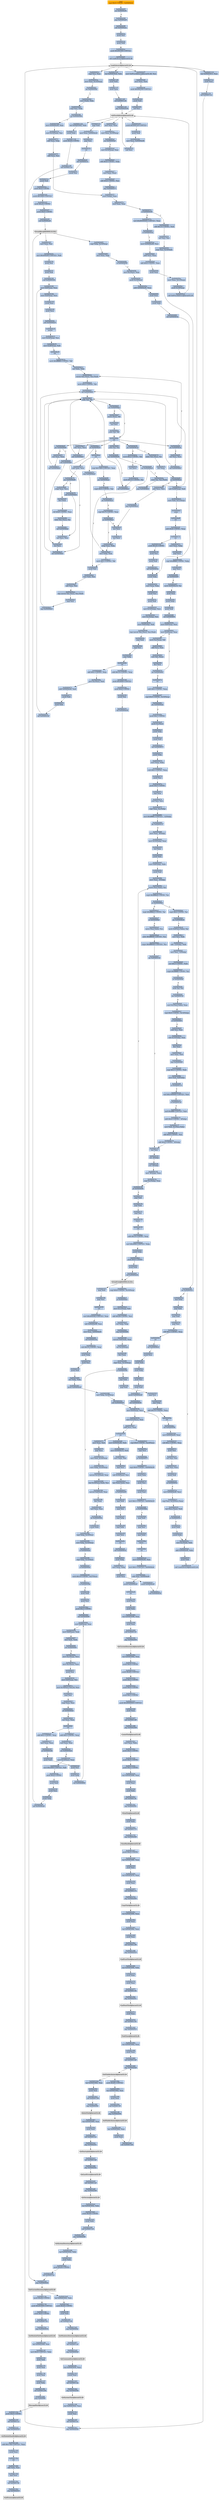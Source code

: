 digraph G {
node[shape=rectangle,style=filled,fillcolor=lightsteelblue,color=lightsteelblue]
bgcolor="transparent"
a0x00404290cmpl_0x0UINT8_0x00404e4c[label="start\ncmpl $0x0<UINT8>, 0x00404e4c",color="lightgrey",fillcolor="orange"];
a0x00404297jne_0x0040429e[label="0x00404297\njne 0x0040429e"];
a0x00404299jmp_0x0040429f[label="0x00404299\njmp 0x0040429f"];
a0x0040429fcall_0x004042ea[label="0x0040429f\ncall 0x004042ea"];
a0x004042eapushl_esi[label="0x004042ea\npushl %esi"];
a0x004042ebpushl_edi[label="0x004042eb\npushl %edi"];
a0x004042ecpushl_0x404180UINT32[label="0x004042ec\npushl $0x404180<UINT32>"];
a0x004042f1call_LoadLibraryA_kernel32_dll[label="0x004042f1\ncall LoadLibraryA@kernel32.dll"];
LoadLibraryA_kernel32_dll[label="LoadLibraryA@kernel32.dll",color="lightgrey",fillcolor="lightgrey"];
a0x004042f7movl_GetProcAddress_kernel32_dll_esi[label="0x004042f7\nmovl GetProcAddress@kernel32.dll, %esi"];
a0x004042fdmovl_eax_edi[label="0x004042fd\nmovl %eax, %edi"];
a0x004042ffpushl_0x404190UINT32[label="0x004042ff\npushl $0x404190<UINT32>"];
a0x00404304pushl_edi[label="0x00404304\npushl %edi"];
a0x00404305call_esi[label="0x00404305\ncall %esi"];
GetProcAddress_kernel32_dll[label="GetProcAddress@kernel32.dll",color="lightgrey",fillcolor="lightgrey"];
a0x00404307pushl_0x4041a0UINT32[label="0x00404307\npushl $0x4041a0<UINT32>"];
a0x0040430cpushl_edi[label="0x0040430c\npushl %edi"];
a0x0040430dmovl_eax_0x00404e48[label="0x0040430d\nmovl %eax, 0x00404e48"];
a0x00404312call_esi[label="0x00404312\ncall %esi"];
a0x00404314popl_edi[label="0x00404314\npopl %edi"];
a0x00404315movl_eax_0x00404e44[label="0x00404315\nmovl %eax, 0x00404e44"];
a0x0040431apopl_esi[label="0x0040431a\npopl %esi"];
a0x0040431bret[label="0x0040431b\nret"];
a0x004042a4call_0x0040431c[label="0x004042a4\ncall 0x0040431c"];
a0x0040431cpushl_esi[label="0x0040431c\npushl %esi"];
a0x0040431dpushl_edi[label="0x0040431d\npushl %edi"];
a0x0040431epushl_0x4UINT8[label="0x0040431e\npushl $0x4<UINT8>"];
a0x00404320pushl_0x3000UINT32[label="0x00404320\npushl $0x3000<UINT32>"];
a0x00404325pushl_0x24UINT8[label="0x00404325\npushl $0x24<UINT8>"];
a0x00404327pushl_0x0UINT8[label="0x00404327\npushl $0x0<UINT8>"];
a0x00404329call_0x00404e48[label="0x00404329\ncall 0x00404e48"];
VirtualAlloc_KERNEL32_DLL[label="VirtualAlloc@KERNEL32.DLL",color="lightgrey",fillcolor="lightgrey"];
a0x0040432fmovl_eax_esi[label="0x0040432f\nmovl %eax, %esi"];
a0x00404331movl_0x404e00UINT32_edi[label="0x00404331\nmovl $0x404e00<UINT32>, %edi"];
a0x00404336pushl_esi[label="0x00404336\npushl %esi"];
a0x00404337pushl_edi[label="0x00404337\npushl %edi"];
a0x00404338call_0x00404160[label="0x00404338\ncall 0x00404160"];
a0x00404160movl_0x8esp__eax[label="0x00404160\nmovl 0x8(%esp), %eax"];
a0x00404164movl_0x4esp__ecx[label="0x00404164\nmovl 0x4(%esp), %ecx"];
a0x00404168pushl_eax[label="0x00404168\npushl %eax"];
a0x00404169pushl_ecx[label="0x00404169\npushl %ecx"];
a0x0040416acall_0x00404b30[label="0x0040416a\ncall 0x00404b30"];
a0x00404b30pusha_[label="0x00404b30\npusha "];
a0x00404b31movl_0x24esp__esi[label="0x00404b31\nmovl 0x24(%esp), %esi"];
a0x00404b35movl_0x28esp__edi[label="0x00404b35\nmovl 0x28(%esp), %edi"];
a0x00404b39cld_[label="0x00404b39\ncld "];
a0x00404b3amovb_0xffffff80UINT8_dl[label="0x00404b3a\nmovb $0xffffff80<UINT8>, %dl"];
a0x00404b3cxorl_ebx_ebx[label="0x00404b3c\nxorl %ebx, %ebx"];
a0x00404b3emovsb_ds_esi__es_edi_[label="0x00404b3e\nmovsb %ds:(%esi), %es:(%edi)"];
a0x00404b3fmovb_0x2UINT8_bl[label="0x00404b3f\nmovb $0x2<UINT8>, %bl"];
a0x00404b41call_0x00404bb3[label="0x00404b41\ncall 0x00404bb3"];
a0x00404bb3addb_dl_dl[label="0x00404bb3\naddb %dl, %dl"];
a0x00404bb5jne_0x00404bbc[label="0x00404bb5\njne 0x00404bbc"];
a0x00404bb7movb_esi__dl[label="0x00404bb7\nmovb (%esi), %dl"];
a0x00404bb9incl_esi[label="0x00404bb9\nincl %esi"];
a0x00404bbaadcb_dl_dl[label="0x00404bba\nadcb %dl, %dl"];
a0x00404bbcret[label="0x00404bbc\nret"];
a0x00404b46jae_0x00404b3e[label="0x00404b46\njae 0x00404b3e"];
a0x00404b48xorl_ecx_ecx[label="0x00404b48\nxorl %ecx, %ecx"];
a0x00404b4acall_0x00404bb3[label="0x00404b4a\ncall 0x00404bb3"];
a0x00404b4fjae_0x00404b6d[label="0x00404b4f\njae 0x00404b6d"];
a0x00404b51xorl_eax_eax[label="0x00404b51\nxorl %eax, %eax"];
a0x00404b53call_0x00404bb3[label="0x00404b53\ncall 0x00404bb3"];
a0x00404b58jae_0x00404b7d[label="0x00404b58\njae 0x00404b7d"];
a0x00404b5amovb_0x2UINT8_bl[label="0x00404b5a\nmovb $0x2<UINT8>, %bl"];
a0x00404b5cincl_ecx[label="0x00404b5c\nincl %ecx"];
a0x00404b5dmovb_0x10UINT8_al[label="0x00404b5d\nmovb $0x10<UINT8>, %al"];
a0x00404b5fcall_0x00404bb3[label="0x00404b5f\ncall 0x00404bb3"];
a0x00404b64adcb_al_al[label="0x00404b64\nadcb %al, %al"];
a0x00404b66jae_0x00404b5f[label="0x00404b66\njae 0x00404b5f"];
a0x00404b68jne_0x00404ba9[label="0x00404b68\njne 0x00404ba9"];
a0x00404b6astosb_al_es_edi_[label="0x00404b6a\nstosb %al, %es:(%edi)"];
a0x00404b6bjmp_0x00404b41[label="0x00404b6b\njmp 0x00404b41"];
a0x00404b7dlodsb_ds_esi__al[label="0x00404b7d\nlodsb %ds:(%esi), %al"];
a0x00404b7eshrl_eax[label="0x00404b7e\nshrl %eax"];
a0x00404b80je_0x00404bcf[label="0x00404b80\nje 0x00404bcf"];
a0x00404b82adcl_ecx_ecx[label="0x00404b82\nadcl %ecx, %ecx"];
a0x00404b84jmp_0x00404ba2[label="0x00404b84\njmp 0x00404ba2"];
a0x00404ba2incl_ecx[label="0x00404ba2\nincl %ecx"];
a0x00404ba3incl_ecx[label="0x00404ba3\nincl %ecx"];
a0x00404ba4xchgl_eax_ebp[label="0x00404ba4\nxchgl %eax, %ebp"];
a0x00404ba5movl_ebp_eax[label="0x00404ba5\nmovl %ebp, %eax"];
a0x00404ba7movb_0x1UINT8_bl[label="0x00404ba7\nmovb $0x1<UINT8>, %bl"];
a0x00404ba9pushl_esi[label="0x00404ba9\npushl %esi"];
a0x00404baamovl_edi_esi[label="0x00404baa\nmovl %edi, %esi"];
a0x00404bacsubl_eax_esi[label="0x00404bac\nsubl %eax, %esi"];
a0x00404baerepz_movsb_ds_esi__es_edi_[label="0x00404bae\nrepz movsb %ds:(%esi), %es:(%edi)"];
a0x00404bb0popl_esi[label="0x00404bb0\npopl %esi"];
a0x00404bb1jmp_0x00404b41[label="0x00404bb1\njmp 0x00404b41"];
a0x00404b6dcall_0x00404bbf[label="0x00404b6d\ncall 0x00404bbf"];
a0x00404bbfincl_ecx[label="0x00404bbf\nincl %ecx"];
a0x00404bc0call_0x00404bb3[label="0x00404bc0\ncall 0x00404bb3"];
a0x00404bc5adcl_ecx_ecx[label="0x00404bc5\nadcl %ecx, %ecx"];
a0x00404bc7call_0x00404bb3[label="0x00404bc7\ncall 0x00404bb3"];
a0x00404bccjb_0x00404bc0[label="0x00404bcc\njb 0x00404bc0"];
a0x00404bceret[label="0x00404bce\nret"];
a0x00404b72subl_ebx_ecx[label="0x00404b72\nsubl %ebx, %ecx"];
a0x00404b74jne_0x00404b86[label="0x00404b74\njne 0x00404b86"];
a0x00404b76call_0x00404bbd[label="0x00404b76\ncall 0x00404bbd"];
a0x00404bbdxorl_ecx_ecx[label="0x00404bbd\nxorl %ecx, %ecx"];
a0x00404b7bjmp_0x00404ba5[label="0x00404b7b\njmp 0x00404ba5"];
a0x00404b86xchgl_eax_ecx[label="0x00404b86\nxchgl %eax, %ecx"];
a0x00404b87decl_eax[label="0x00404b87\ndecl %eax"];
a0x00404b88shll_0x8UINT8_eax[label="0x00404b88\nshll $0x8<UINT8>, %eax"];
a0x00404b8blodsb_ds_esi__al[label="0x00404b8b\nlodsb %ds:(%esi), %al"];
a0x00404b8ccall_0x00404bbd[label="0x00404b8c\ncall 0x00404bbd"];
a0x00404b91cmpl_0x7d00UINT32_eax[label="0x00404b91\ncmpl $0x7d00<UINT32>, %eax"];
a0x00404b96jae_0x00404ba2[label="0x00404b96\njae 0x00404ba2"];
a0x00404b98cmpb_0x5UINT8_ah[label="0x00404b98\ncmpb $0x5<UINT8>, %ah"];
a0x00404b9bjae_0x00404ba3[label="0x00404b9b\njae 0x00404ba3"];
a0x00404b9dcmpl_0x7fUINT8_eax[label="0x00404b9d\ncmpl $0x7f<UINT8>, %eax"];
a0x00404ba0ja_0x00404ba4[label="0x00404ba0\nja 0x00404ba4"];
a0x00404bcfsubl_0x28esp__edi[label="0x00404bcf\nsubl 0x28(%esp), %edi"];
a0x00404bd3movl_edi_0x1cesp_[label="0x00404bd3\nmovl %edi, 0x1c(%esp)"];
a0x00404bd7popa_[label="0x00404bd7\npopa "];
a0x00404bd8ret[label="0x00404bd8\nret"];
a0x0040416faddl_0x8UINT8_esp[label="0x0040416f\naddl $0x8<UINT8>, %esp"];
a0x00404172ret[label="0x00404172\nret"];
a0x0040433dpushl_0x24UINT8[label="0x0040433d\npushl $0x24<UINT8>"];
a0x0040433fpushl_esi[label="0x0040433f\npushl %esi"];
a0x00404340pushl_edi[label="0x00404340\npushl %edi"];
a0x00404341call_0x0040403a[label="0x00404341\ncall 0x0040403a"];
a0x0040403apushl_ebp[label="0x0040403a\npushl %ebp"];
a0x0040403bmovl_esp_ebp[label="0x0040403b\nmovl %esp, %ebp"];
a0x0040403dpushl_esi[label="0x0040403d\npushl %esi"];
a0x0040403epushl_edi[label="0x0040403e\npushl %edi"];
a0x0040403fmovl_0x10ebp__ecx[label="0x0040403f\nmovl 0x10(%ebp), %ecx"];
a0x00404042movl_0xcebp__esi[label="0x00404042\nmovl 0xc(%ebp), %esi"];
a0x00404045movl_0x8ebp__edi[label="0x00404045\nmovl 0x8(%ebp), %edi"];
a0x00404048repz_movsb_ds_esi__es_edi_[label="0x00404048\nrepz movsb %ds:(%esi), %es:(%edi)"];
a0x0040404apopl_edi[label="0x0040404a\npopl %edi"];
a0x0040404bpopl_esi[label="0x0040404b\npopl %esi"];
a0x0040404cpopl_ebp[label="0x0040404c\npopl %ebp"];
a0x0040404dret[label="0x0040404d\nret"];
a0x00404346addl_0x14UINT8_esp[label="0x00404346\naddl $0x14<UINT8>, %esp"];
a0x00404349pushl_0x4000UINT32[label="0x00404349\npushl $0x4000<UINT32>"];
a0x0040434epushl_0x0UINT8[label="0x0040434e\npushl $0x0<UINT8>"];
a0x00404350pushl_esi[label="0x00404350\npushl %esi"];
a0x00404351call_0x00404e44[label="0x00404351\ncall 0x00404e44"];
VirtualFree_KERNEL32_DLL[label="VirtualFree@KERNEL32.DLL",color="lightgrey",fillcolor="lightgrey"];
a0x00404357popl_edi[label="0x00404357\npopl %edi"];
a0x00404358popl_esi[label="0x00404358\npopl %esi"];
a0x00404359ret[label="0x00404359\nret"];
a0x004042a9movl_0x404290UINT32_eax[label="0x004042a9\nmovl $0x404290<UINT32>, %eax"];
a0x004042aesubl_0x00404e08_eax[label="0x004042ae\nsubl 0x00404e08, %eax"];
a0x004042b4movl_eax_0x00404e40[label="0x004042b4\nmovl %eax, 0x00404e40"];
a0x004042b9call_0x0040435a[label="0x004042b9\ncall 0x0040435a"];
a0x0040435asubl_0x10UINT8_esp[label="0x0040435a\nsubl $0x10<UINT8>, %esp"];
a0x0040435dpushl_ebp[label="0x0040435d\npushl %ebp"];
a0x0040435epushl_esi[label="0x0040435e\npushl %esi"];
a0x0040435fpushl_edi[label="0x0040435f\npushl %edi"];
a0x00404360xorl_ebp_ebp[label="0x00404360\nxorl %ebp, %ebp"];
a0x00404362pushl_0x00404e40[label="0x00404362\npushl 0x00404e40"];
a0x00404368movl_ebp_0x18esp_[label="0x00404368\nmovl %ebp, 0x18(%esp)"];
a0x0040436ccall_0x00404030[label="0x0040436c\ncall 0x00404030"];
a0x00404030movl_0x4esp__ecx[label="0x00404030\nmovl 0x4(%esp), %ecx"];
a0x00404034movl_0x3cecx__eax[label="0x00404034\nmovl 0x3c(%ecx), %eax"];
a0x00404037addl_ecx_eax[label="0x00404037\naddl %ecx, %eax"];
a0x00404039ret[label="0x00404039\nret"];
a0x00404371movl_eax_edi[label="0x00404371\nmovl %eax, %edi"];
a0x00404373popl_ecx[label="0x00404373\npopl %ecx"];
a0x00404374movl_edi_0x18esp_[label="0x00404374\nmovl %edi, 0x18(%esp)"];
a0x00404378movl_ebp_0x10esp_[label="0x00404378\nmovl %ebp, 0x10(%esp)"];
a0x0040437cmovzwl_0x14edi__eax[label="0x0040437c\nmovzwl 0x14(%edi), %eax"];
a0x00404380leal_0x18eaxedi__esi[label="0x00404380\nleal 0x18(%eax,%edi), %esi"];
a0x00404384movzwl_0x6edi__eax[label="0x00404384\nmovzwl 0x6(%edi), %eax"];
a0x00404388decl_eax[label="0x00404388\ndecl %eax"];
a0x00404389testl_eax_eax[label="0x00404389\ntestl %eax, %eax"];
a0x0040438bjle_0x00404504[label="0x0040438b\njle 0x00404504"];
a0x00404391pushl_ebx[label="0x00404391\npushl %ebx"];
a0x00404392cmpl_ebp_0x10esi_[label="0x00404392\ncmpl %ebp, 0x10(%esi)"];
a0x00404395movl_ebp_0x10esp_[label="0x00404395\nmovl %ebp, 0x10(%esp)"];
a0x00404399je_0x004044ed[label="0x00404399\nje 0x004044ed"];
a0x0040439fcmpl_ebp_0x14esi_[label="0x0040439f\ncmpl %ebp, 0x14(%esi)"];
a0x004043a2je_0x004044ed[label="0x004043a2\nje 0x004044ed"];
a0x004043a8testb_0x10UINT8_0x27esi_[label="0x004043a8\ntestb $0x10<UINT8>, 0x27(%esi)"];
a0x004043acje_0x004043bb[label="0x004043ac\nje 0x004043bb"];
a0x004043bbpushl_edi[label="0x004043bb\npushl %edi"];
a0x004043bcpushl_esi[label="0x004043bc\npushl %esi"];
a0x004043bdpushl_0x2UINT8[label="0x004043bd\npushl $0x2<UINT8>"];
a0x004043bfcall_0x00404000[label="0x004043bf\ncall 0x00404000"];
a0x00404000movl_0x8esp__eax[label="0x00404000\nmovl 0x8(%esp), %eax"];
a0x00404004movl_0x8eax__edx[label="0x00404004\nmovl 0x8(%eax), %edx"];
a0x00404007testl_edx_edx[label="0x00404007\ntestl %edx, %edx"];
a0x00404009jne_0x0040400e[label="0x00404009\njne 0x0040400e"];
a0x0040400emovl_0xcesp__ecx[label="0x0040400e\nmovl 0xc(%esp), %ecx"];
a0x00404012movl_0xceax__eax[label="0x00404012\nmovl 0xc(%eax), %eax"];
a0x00404015pushl_esi[label="0x00404015\npushl %esi"];
a0x00404016movl_0x8esp__esi[label="0x00404016\nmovl 0x8(%esp), %esi"];
a0x0040401amovl_0x78ecxesi8__ecx[label="0x0040401a\nmovl 0x78(%ecx,%esi,8), %ecx"];
a0x0040401epopl_esi[label="0x0040401e\npopl %esi"];
a0x0040401fcmpl_eax_ecx[label="0x0040401f\ncmpl %eax, %ecx"];
a0x00404021jb_0x0040402d[label="0x00404021\njb 0x0040402d"];
a0x0040402dxorl_eax_eax[label="0x0040402d\nxorl %eax, %eax"];
a0x0040402fret[label="0x0040402f\nret"];
a0x004043c4addl_0xcUINT8_esp[label="0x004043c4\naddl $0xc<UINT8>, %esp"];
a0x004043c7testl_eax_eax[label="0x004043c7\ntestl %eax, %eax"];
a0x004043c9je_0x004043df[label="0x004043c9\nje 0x004043df"];
a0x004043dfpushl_edi[label="0x004043df\npushl %edi"];
a0x004043e0pushl_esi[label="0x004043e0\npushl %esi"];
a0x004043e1pushl_ebp[label="0x004043e1\npushl %ebp"];
a0x004043e2call_0x00404000[label="0x004043e2\ncall 0x00404000"];
a0x004043e7addl_0xcUINT8_esp[label="0x004043e7\naddl $0xc<UINT8>, %esp"];
a0x004043eatestl_eax_eax[label="0x004043ea\ntestl %eax, %eax"];
a0x004043ecjne_0x004044ed[label="0x004043ec\njne 0x004044ed"];
a0x004043f2movl_0x10esi__eax[label="0x004043f2\nmovl 0x10(%esi), %eax"];
a0x004043f5movl_0x3000UINT32_edi[label="0x004043f5\nmovl $0x3000<UINT32>, %edi"];
a0x004043fapushl_0x4UINT8[label="0x004043fa\npushl $0x4<UINT8>"];
a0x004043fcpushl_edi[label="0x004043fc\npushl %edi"];
a0x004043fdpushl_eax[label="0x004043fd\npushl %eax"];
a0x004043fepushl_ebp[label="0x004043fe\npushl %ebp"];
a0x004043ffcall_0x00404e48[label="0x004043ff\ncall 0x00404e48"];
a0x00404405cmpl_ebp_0x10esp_[label="0x00404405\ncmpl %ebp, 0x10(%esp)"];
a0x00404409movl_eax_ebx[label="0x00404409\nmovl %eax, %ebx"];
a0x0040440bje_0x00404458[label="0x0040440b\nje 0x00404458"];
a0x00404458movl_0xcesi__eax[label="0x00404458\nmovl 0xc(%esi), %eax"];
a0x0040445bpushl_0x10esi_[label="0x0040445b\npushl 0x10(%esi)"];
a0x0040445eaddl_0x00404e40_eax[label="0x0040445e\naddl 0x00404e40, %eax"];
a0x00404464pushl_eax[label="0x00404464\npushl %eax"];
a0x00404465pushl_ebx[label="0x00404465\npushl %ebx"];
a0x00404466call_0x0040403a[label="0x00404466\ncall 0x0040403a"];
a0x0040446baddl_0xcUINT8_esp[label="0x0040446b\naddl $0xc<UINT8>, %esp"];
a0x0040446emovl_0xcesi__edi[label="0x0040446e\nmovl 0xc(%esi), %edi"];
a0x00404471addl_0x00404e40_edi[label="0x00404471\naddl 0x00404e40, %edi"];
a0x00404477pushl_edi[label="0x00404477\npushl %edi"];
a0x00404478pushl_ebx[label="0x00404478\npushl %ebx"];
a0x00404479call_0x00404160[label="0x00404479\ncall 0x00404160"];
a0x0040447emovl_eax_ebp[label="0x0040447e\nmovl %eax, %ebp"];
a0x00404480popl_ecx[label="0x00404480\npopl %ecx"];
a0x00404481cmpl_0xffffffffUINT8_ebp[label="0x00404481\ncmpl $0xffffffff<UINT8>, %ebp"];
a0x00404484popl_ecx[label="0x00404484\npopl %ecx"];
a0x00404485je_0x00404497[label="0x00404485\nje 0x00404497"];
a0x00404487movb_0x00404e18_al[label="0x00404487\nmovb 0x00404e18, %al"];
a0x0040448cpushl_eax[label="0x0040448c\npushl %eax"];
a0x0040448dpushl_ebp[label="0x0040448d\npushl %ebp"];
a0x0040448epushl_edi[label="0x0040448e\npushl %edi"];
a0x0040448fcall_0x0040405f[label="0x0040448f\ncall 0x0040405f"];
a0x0040405fmovl_0x8esp__ecx[label="0x0040405f\nmovl 0x8(%esp), %ecx"];
a0x00404063movl_0x4esp__eax[label="0x00404063\nmovl 0x4(%esp), %eax"];
a0x00404067movb_0xcesp__dl[label="0x00404067\nmovb 0xc(%esp), %dl"];
a0x0040406baddl_ecx_eax[label="0x0040406b\naddl %ecx, %eax"];
a0x0040406dxorb_dl_eax_[label="0x0040406d\nxorb %dl, (%eax)"];
a0x0040406fdecl_ecx[label="0x0040406f\ndecl %ecx"];
a0x00404070jne_0x00404063[label="0x00404070\njne 0x00404063"];
a0x00404072ret[label="0x00404072\nret"];
a0x00404494addl_0xcUINT8_esp[label="0x00404494\naddl $0xc<UINT8>, %esp"];
a0x00404497cmpl_0x0UINT8_0x10esp_[label="0x00404497\ncmpl $0x0<UINT8>, 0x10(%esp)"];
a0x0040449cjne_0x004044ad[label="0x0040449c\njne 0x004044ad"];
a0x0040449epushl_0x1UINT8[label="0x0040449e\npushl $0x1<UINT8>"];
a0x004044a0pushl_0xcesi_[label="0x004044a0\npushl 0xc(%esi)"];
a0x004044a3pushl_ebp[label="0x004044a3\npushl %ebp"];
a0x004044a4pushl_edi[label="0x004044a4\npushl %edi"];
a0x004044a5call_0x00404073[label="0x004044a5\ncall 0x00404073"];
a0x00404073pushl_ebp[label="0x00404073\npushl %ebp"];
a0x00404074movl_esp_ebp[label="0x00404074\nmovl %esp, %ebp"];
a0x00404076subl_0xcUINT8_esp[label="0x00404076\nsubl $0xc<UINT8>, %esp"];
a0x00404079pushl_esi[label="0x00404079\npushl %esi"];
a0x0040407apushl_0x5UINT8[label="0x0040407a\npushl $0x5<UINT8>"];
a0x0040407cpopl_eax[label="0x0040407c\npopl %eax"];
a0x0040407dxorl_esi_esi[label="0x0040407d\nxorl %esi, %esi"];
a0x0040407fcmpl_eax_0xcebp_[label="0x0040407f\ncmpl %eax, 0xc(%ebp)"];
a0x00404082movl_0xfffffffcUINT32__12ebp_[label="0x00404082\nmovl $0xfffffffc<UINT32>, -12(%ebp)"];
a0x00404089jbe_0x00404157[label="0x00404089\njbe 0x00404157"];
a0x0040408fmovl_eax__8ebp_[label="0x0040408f\nmovl %eax, -8(%ebp)"];
a0x00404092movl_0x10ebp__eax[label="0x00404092\nmovl 0x10(%ebp), %eax"];
a0x00404095incl_eax[label="0x00404095\nincl %eax"];
a0x00404096pushl_ebx[label="0x00404096\npushl %ebx"];
a0x00404097movl_0x8ebp__ebx[label="0x00404097\nmovl 0x8(%ebp), %ebx"];
a0x0040409apushl_edi[label="0x0040409a\npushl %edi"];
a0x0040409bmovl_eax__4ebp_[label="0x0040409b\nmovl %eax, -4(%ebp)"];
a0x0040409emovb_esiebx__al[label="0x0040409e\nmovb (%esi,%ebx), %al"];
a0x004040a1cmpb_0xffffffe8UINT8_al[label="0x004040a1\ncmpb $0xffffffe8<UINT8>, %al"];
a0x004040a3je_0x004040bd[label="0x004040a3\nje 0x004040bd"];
a0x004040a5cmpb_0xffffffe9UINT8_al[label="0x004040a5\ncmpb $0xffffffe9<UINT8>, %al"];
a0x004040a7je_0x004040bd[label="0x004040a7\nje 0x004040bd"];
a0x004040a9movw_esiebx__cx[label="0x004040a9\nmovw (%esi,%ebx), %cx"];
a0x004040adandw_0xfffff0ffUINT16_cx[label="0x004040ad\nandw $0xfffff0ff<UINT16>, %cx"];
a0x004040b2cmpw_0xffff800fUINT16_cx[label="0x004040b2\ncmpw $0xffff800f<UINT16>, %cx"];
a0x004040b7jne_0x00404142[label="0x004040b7\njne 0x00404142"];
a0x00404142incl_esi[label="0x00404142\nincl %esi"];
a0x00404143incl__4ebp_[label="0x00404143\nincl -4(%ebp)"];
a0x00404146incl__8ebp_[label="0x00404146\nincl -8(%ebp)"];
a0x00404149movl__8ebp__eax[label="0x00404149\nmovl -8(%ebp), %eax"];
a0x0040414ccmpl_0xcebp__eax[label="0x0040414c\ncmpl 0xc(%ebp), %eax"];
a0x0040414fjb_0x0040409e[label="0x0040414f\njb 0x0040409e"];
a0x004040bdcmpb_0xfUINT8_al[label="0x004040bd\ncmpb $0xf<UINT8>, %al"];
a0x004040bfjne_0x004040c8[label="0x004040bf\njne 0x004040c8"];
a0x004040c8movb_0x4esiebx__al[label="0x004040c8\nmovb 0x4(%esi,%ebx), %al"];
a0x004040ccmovl_esi_edx[label="0x004040cc\nmovl %esi, %edx"];
a0x004040cesubl__12ebp__edx[label="0x004040ce\nsubl -12(%ebp), %edx"];
a0x004040d1movl_esi__12ebp_[label="0x004040d1\nmovl %esi, -12(%ebp)"];
a0x004040d4xorl_0x3UINT8_edx[label="0x004040d4\nxorl $0x3<UINT8>, %edx"];
a0x004040d7cmpb_0xffffffffUINT8_al[label="0x004040d7\ncmpb $0xffffffff<UINT8>, %al"];
a0x004040d9je_0x004040df[label="0x004040d9\nje 0x004040df"];
a0x004040dbtestb_al_al[label="0x004040db\ntestb %al, %al"];
a0x004040ddjne_0x00404142[label="0x004040dd\njne 0x00404142"];
a0x004040dfmovl_0x1esiebx__eax[label="0x004040df\nmovl 0x1(%esi,%ebx), %eax"];
a0x004040e3cmpl_0x0UINT8_0x14ebp_[label="0x004040e3\ncmpl $0x0<UINT8>, 0x14(%ebp)"];
a0x004040e7je_0x004040f3[label="0x004040e7\nje 0x004040f3"];
a0x004040e9subl_esi_eax[label="0x004040e9\nsubl %esi, %eax"];
a0x004040ebsubl_0x10ebp__eax[label="0x004040eb\nsubl 0x10(%ebp), %eax"];
a0x004040eedecl_eax[label="0x004040ee\ndecl %eax"];
a0x004040efmovl_eax_edi[label="0x004040ef\nmovl %eax, %edi"];
a0x004040f1jmp_0x004040f9[label="0x004040f1\njmp 0x004040f9"];
a0x004040f9cmpl_0x3UINT8_edx[label="0x004040f9\ncmpl $0x3<UINT8>, %edx"];
a0x004040fcmovl_edi_0x8ebp_[label="0x004040fc\nmovl %edi, 0x8(%ebp)"];
a0x004040ffja_0x0040411d[label="0x004040ff\nja 0x0040411d"];
a0x0040411dtestl_0x1000000UINT32_edi[label="0x0040411d\ntestl $0x1000000<UINT32>, %edi"];
a0x00404123je_0x0040412d[label="0x00404123\nje 0x0040412d"];
a0x0040412dandl_0xffffffUINT32_edi[label="0x0040412d\nandl $0xffffff<UINT32>, %edi"];
a0x00404133addl_0x4UINT8__4ebp_[label="0x00404133\naddl $0x4<UINT8>, -4(%ebp)"];
a0x00404137movl_edi_0x1esiebx_[label="0x00404137\nmovl %edi, 0x1(%esi,%ebx)"];
a0x0040413baddl_0x4UINT8_esi[label="0x0040413b\naddl $0x4<UINT8>, %esi"];
a0x0040413eaddl_0x4UINT8__8ebp_[label="0x0040413e\naddl $0x4<UINT8>, -8(%ebp)"];
a0x00404155popl_edi[label="0x00404155\npopl %edi"];
a0x00404156popl_ebx[label="0x00404156\npopl %ebx"];
a0x00404157popl_esi[label="0x00404157\npopl %esi"];
a0x00404158leave_[label="0x00404158\nleave "];
a0x00404159ret[label="0x00404159\nret"];
a0x004044aaaddl_0x10UINT8_esp[label="0x004044aa\naddl $0x10<UINT8>, %esp"];
a0x004044admovl_0x4000UINT32_ebp[label="0x004044ad\nmovl $0x4000<UINT32>, %ebp"];
a0x004044b2pushl_ebp[label="0x004044b2\npushl %ebp"];
a0x004044b3pushl_0x0UINT8[label="0x004044b3\npushl $0x0<UINT8>"];
a0x004044b5pushl_ebx[label="0x004044b5\npushl %ebx"];
a0x004044b6call_0x00404e44[label="0x004044b6\ncall 0x00404e44"];
a0x004044bccmpl_0x0UINT8_0x10esp_[label="0x004044bc\ncmpl $0x0<UINT8>, 0x10(%esp)"];
a0x004044c1je_0x004044e2[label="0x004044c1\nje 0x004044e2"];
a0x004044e2movl_0x1cesp__edi[label="0x004044e2\nmovl 0x1c(%esp), %edi"];
a0x004044e6addl_0x28UINT8_esi[label="0x004044e6\naddl $0x28<UINT8>, %esi"];
a0x004044e9xorl_ebp_ebp[label="0x004044e9\nxorl %ebp, %ebp"];
a0x004044ebjmp_0x004044f0[label="0x004044eb\njmp 0x004044f0"];
a0x004044f0movzwl_0x6edi__eax[label="0x004044f0\nmovzwl 0x6(%edi), %eax"];
a0x004044f4incl_0x14esp_[label="0x004044f4\nincl 0x14(%esp)"];
a0x004044f8decl_eax[label="0x004044f8\ndecl %eax"];
a0x004044f9cmpl_eax_0x14esp_[label="0x004044f9\ncmpl %eax, 0x14(%esp)"];
a0x004044fdjl_0x00404392[label="0x004044fd\njl 0x00404392"];
a0x00404503popl_ebx[label="0x00404503\npopl %ebx"];
a0x00404504popl_edi[label="0x00404504\npopl %edi"];
a0x00404505popl_esi[label="0x00404505\npopl %esi"];
a0x00404506popl_ebp[label="0x00404506\npopl %ebp"];
a0x00404507addl_0x10UINT8_esp[label="0x00404507\naddl $0x10<UINT8>, %esp"];
a0x0040450aret[label="0x0040450a\nret"];
a0x004042becall_0x0040450b[label="0x004042be\ncall 0x0040450b"];
a0x0040450bmovl_0x00404e04_eax[label="0x0040450b\nmovl 0x00404e04, %eax"];
a0x00404510subl_0xcUINT8_esp[label="0x00404510\nsubl $0xc<UINT8>, %esp"];
a0x00404513pushl_esi[label="0x00404513\npushl %esi"];
a0x00404514xorl_esi_esi[label="0x00404514\nxorl %esi, %esi"];
a0x00404516cmpl_esi_eax[label="0x00404516\ncmpl %esi, %eax"];
a0x00404518pushl_edi[label="0x00404518\npushl %edi"];
a0x00404519je_0x0040455c[label="0x00404519\nje 0x0040455c"];
a0x0040451bmovl_0x00404e40_ecx[label="0x0040451b\nmovl 0x00404e40, %ecx"];
a0x00404521cmpl_esi_0x10ecxeax_[label="0x00404521\ncmpl %esi, 0x10(%ecx,%eax)"];
a0x00404525leal_ecxeax__edi[label="0x00404525\nleal (%ecx,%eax), %edi"];
a0x00404528je_0x0040455c[label="0x00404528\nje 0x0040455c"];
a0x0040452apushl_ebx[label="0x0040452a\npushl %ebx"];
a0x0040452bpushl_ebp[label="0x0040452b\npushl %ebp"];
a0x0040452cmovl_0xcedi__ebx[label="0x0040452c\nmovl 0xc(%edi), %ebx"];
a0x0040452faddl_0x00404e40_ebx[label="0x0040452f\naddl 0x00404e40, %ebx"];
a0x00404535pushl_ebx[label="0x00404535\npushl %ebx"];
a0x00404536call_LoadLibraryA_kernel32_dll[label="0x00404536\ncall LoadLibraryA@kernel32.dll"];
a0x0040453ccmpl_esi_eax[label="0x0040453c\ncmpl %esi, %eax"];
a0x0040453emovl_eax_0x14esp_[label="0x0040453e\nmovl %eax, 0x14(%esp)"];
a0x00404542jne_0x00404562[label="0x00404542\njne 0x00404562"];
a0x00404562movl_edi__ebp[label="0x00404562\nmovl (%edi), %ebp"];
a0x00404564cmpl_esi_ebp[label="0x00404564\ncmpl %esi, %ebp"];
a0x00404566jne_0x0040456b[label="0x00404566\njne 0x0040456b"];
a0x0040456bmovl_0x00404e40_eax[label="0x0040456b\nmovl 0x00404e40, %eax"];
a0x00404570movl_0x10edi__esi[label="0x00404570\nmovl 0x10(%edi), %esi"];
a0x00404573addl_eax_ebp[label="0x00404573\naddl %eax, %ebp"];
a0x00404575addl_eax_esi[label="0x00404575\naddl %eax, %esi"];
a0x00404577movl_ebp__eax[label="0x00404577\nmovl (%ebp), %eax"];
a0x0040457atestl_eax_eax[label="0x0040457a\ntestl %eax, %eax"];
a0x0040457cje_0x00404550[label="0x0040457c\nje 0x00404550"];
a0x0040457etestl_0x80000000UINT32_eax[label="0x0040457e\ntestl $0x80000000<UINT32>, %eax"];
a0x00404583je_0x004045ae[label="0x00404583\nje 0x004045ae"];
a0x004045aemovl_0x00404e40_ecx[label="0x004045ae\nmovl 0x00404e40, %ecx"];
a0x004045b4addl_ecx_eax[label="0x004045b4\naddl %ecx, %eax"];
a0x004045b6addl_0x2UINT8_eax[label="0x004045b6\naddl $0x2<UINT8>, %eax"];
a0x004045b9pushl_eax[label="0x004045b9\npushl %eax"];
a0x004045bamovl_eax_0x1cesp_[label="0x004045ba\nmovl %eax, 0x1c(%esp)"];
a0x004045bepushl_0x18esp_[label="0x004045be\npushl 0x18(%esp)"];
a0x004045c2call_GetProcAddress_kernel32_dll[label="0x004045c2\ncall GetProcAddress@kernel32.dll"];
a0x004045c8testl_eax_eax[label="0x004045c8\ntestl %eax, %eax"];
a0x004045camovl_eax_0x10esp_[label="0x004045ca\nmovl %eax, 0x10(%esp)"];
a0x004045cejne_0x004045e0[label="0x004045ce\njne 0x004045e0"];
a0x004045e0movl_0x10esp__eax[label="0x004045e0\nmovl 0x10(%esp), %eax"];
a0x004045e4addl_0x4UINT8_ebp[label="0x004045e4\naddl $0x4<UINT8>, %ebp"];
a0x004045e7movl_eax_esi_[label="0x004045e7\nmovl %eax, (%esi)"];
a0x004045e9addl_0x4UINT8_esi[label="0x004045e9\naddl $0x4<UINT8>, %esi"];
a0x004045ecjmp_0x00404577[label="0x004045ec\njmp 0x00404577"];
a0x00404550addl_0x14UINT8_edi[label="0x00404550\naddl $0x14<UINT8>, %edi"];
a0x00404553xorl_esi_esi[label="0x00404553\nxorl %esi, %esi"];
a0x00404555cmpl_esi_0x10edi_[label="0x00404555\ncmpl %esi, 0x10(%edi)"];
a0x00404558jne_0x0040452c[label="0x00404558\njne 0x0040452c"];
a0x0040455apopl_ebp[label="0x0040455a\npopl %ebp"];
a0x0040455bpopl_ebx[label="0x0040455b\npopl %ebx"];
a0x0040455cpopl_edi[label="0x0040455c\npopl %edi"];
a0x0040455dpopl_esi[label="0x0040455d\npopl %esi"];
a0x0040455eaddl_0xcUINT8_esp[label="0x0040455e\naddl $0xc<UINT8>, %esp"];
a0x00404561ret[label="0x00404561\nret"];
a0x004042c3call_0x004049c0[label="0x004042c3\ncall 0x004049c0"];
a0x004049c0pushl_ecx[label="0x004049c0\npushl %ecx"];
a0x004049c1pushl_ebx[label="0x004049c1\npushl %ebx"];
a0x004049c2pushl_ebp[label="0x004049c2\npushl %ebp"];
a0x004049c3pushl_esi[label="0x004049c3\npushl %esi"];
a0x004049c4pushl_edi[label="0x004049c4\npushl %edi"];
a0x004049c5pushl_0x00404e40[label="0x004049c5\npushl 0x00404e40"];
a0x004049cbcall_0x00404030[label="0x004049cb\ncall 0x00404030"];
a0x004049d0movl_0x00404e40_edx[label="0x004049d0\nmovl 0x00404e40, %edx"];
a0x004049d6movl_0x00404e14_edi[label="0x004049d6\nmovl 0x00404e14, %edi"];
a0x004049dcmovl_edx_esi[label="0x004049dc\nmovl %edx, %esi"];
a0x004049depopl_ecx[label="0x004049de\npopl %ecx"];
a0x004049dfsubl_0x34eax__esi[label="0x004049df\nsubl 0x34(%eax), %esi"];
a0x004049e2leal_ediedx__ecx[label="0x004049e2\nleal (%edi,%edx), %ecx"];
a0x004049e5je_0x00404a95[label="0x004049e5\nje 0x00404a95"];
a0x00404a95popl_edi[label="0x00404a95\npopl %edi"];
a0x00404a96popl_esi[label="0x00404a96\npopl %esi"];
a0x00404a97popl_ebp[label="0x00404a97\npopl %ebp"];
a0x00404a98popl_ebx[label="0x00404a98\npopl %ebx"];
a0x00404a99popl_ecx[label="0x00404a99\npopl %ecx"];
a0x00404a9aret[label="0x00404a9a\nret"];
a0x004042c8call_0x00404914[label="0x004042c8\ncall 0x00404914"];
a0x00404914pushl_ebp[label="0x00404914\npushl %ebp"];
a0x00404915movl_esp_ebp[label="0x00404915\nmovl %esp, %ebp"];
a0x00404917pushl_ecx[label="0x00404917\npushl %ecx"];
a0x00404918pushl_0x00404e40[label="0x00404918\npushl 0x00404e40"];
a0x0040491ecall_0x00404030[label="0x0040491e\ncall 0x00404030"];
a0x00404923cmpl_0x0UINT8_0xc0eax_[label="0x00404923\ncmpl $0x0<UINT8>, 0xc0(%eax)"];
a0x0040492apopl_ecx[label="0x0040492a\npopl %ecx"];
a0x0040492bje_0x00404975[label="0x0040492b\nje 0x00404975"];
a0x00404975cmpl_0x0UINT8_0x00404e58[label="0x00404975\ncmpl $0x0<UINT8>, 0x00404e58"];
a0x0040497cpushl_ebx[label="0x0040497c\npushl %ebx"];
a0x0040497dpushl_esi[label="0x0040497d\npushl %esi"];
a0x0040497epushl_edi[label="0x0040497e\npushl %edi"];
a0x0040497fmovl_0x1UINT32_0x00404e54[label="0x0040497f\nmovl $0x1<UINT32>, 0x00404e54"];
a0x00404989je_0x004049bb[label="0x00404989\nje 0x004049bb"];
a0x004049bbpopl_edi[label="0x004049bb\npopl %edi"];
a0x004049bcpopl_esi[label="0x004049bc\npopl %esi"];
a0x004049bdpopl_ebx[label="0x004049bd\npopl %ebx"];
a0x004049beleave_[label="0x004049be\nleave "];
a0x004049bfret[label="0x004049bf\nret"];
a0x004042cdmovl_0x00404e40_eax[label="0x004042cd\nmovl 0x00404e40, %eax"];
a0x004042d2movl_0x1UINT32_0x00404e4c[label="0x004042d2\nmovl $0x1<UINT32>, 0x00404e4c"];
a0x004042dcaddl_eax_0x00404e00[label="0x004042dc\naddl %eax, 0x00404e00"];
a0x004042e2pushl_0x00404e00[label="0x004042e2\npushl 0x00404e00"];
a0x004042e8ret[label="0x004042e8\nret"];
a0x00401000pushl_eax[label="0x00401000\npushl %eax"];
a0x00401001pushl_ebx[label="0x00401001\npushl %ebx"];
a0x00401002leal_0x00403098_eax[label="0x00401002\nleal 0x00403098, %eax"];
a0x00401008pushl_eax[label="0x00401008\npushl %eax"];
a0x00401009call_0x004011f2[label="0x00401009\ncall 0x004011f2"];
a0x004011f2jmp_0x00402054[label="0x004011f2\njmp 0x00402054"];
SetCurrentDirectoryA_kernel32_dll[label="SetCurrentDirectoryA@kernel32.dll",color="lightgrey",fillcolor="lightgrey"];
a0x0040100eleal_0x0040306d_eax[label="0x0040100e\nleal 0x0040306d, %eax"];
a0x00401014pushl_0x0UINT8[label="0x00401014\npushl $0x0<UINT8>"];
a0x00401016pushl_0x80UINT32[label="0x00401016\npushl $0x80<UINT32>"];
a0x0040101bpushl_0x2UINT8[label="0x0040101b\npushl $0x2<UINT8>"];
a0x0040101dpushl_0x0UINT8[label="0x0040101d\npushl $0x0<UINT8>"];
a0x0040101fpushl_0x1UINT8[label="0x0040101f\npushl $0x1<UINT8>"];
a0x00401021pushl_0x40000000UINT32[label="0x00401021\npushl $0x40000000<UINT32>"];
a0x00401026pushl_eax[label="0x00401026\npushl %eax"];
a0x00401027call_0x00401180[label="0x00401027\ncall 0x00401180"];
a0x00401180jmp_0x00402008[label="0x00401180\njmp 0x00402008"];
CreateFileA_kernel32_dll[label="CreateFileA@kernel32.dll",color="lightgrey",fillcolor="lightgrey"];
a0x0040102cmovl_eax_ebx[label="0x0040102c\nmovl %eax, %ebx"];
a0x0040102epushl_0x0UINT8[label="0x0040102e\npushl $0x0<UINT8>"];
a0x00401030pushl_0x0UINT8[label="0x00401030\npushl $0x0<UINT8>"];
a0x00401032pushl_0xaUINT8[label="0x00401032\npushl $0xa<UINT8>"];
a0x00401034leal_0x00403008_eax[label="0x00401034\nleal 0x00403008, %eax"];
a0x0040103apushl_eax[label="0x0040103a\npushl %eax"];
a0x0040103bpushl_ebx[label="0x0040103b\npushl %ebx"];
a0x0040103ccall_0x004011fe[label="0x0040103c\ncall 0x004011fe"];
a0x004011fejmp_0x0040205c[label="0x004011fe\njmp 0x0040205c"];
WriteFile_kernel32_dll[label="WriteFile@kernel32.dll",color="lightgrey",fillcolor="lightgrey"];
a0x00401041pushl_ebx[label="0x00401041\npushl %ebx"];
a0x00401042call_0x00401174[label="0x00401042\ncall 0x00401174"];
a0x00401174jmp_0x00402000[label="0x00401174\njmp 0x00402000"];
CloseHandle_kernel32_dll[label="CloseHandle@kernel32.dll",color="lightgrey",fillcolor="lightgrey"];
a0x00401047pushl_0x0UINT8[label="0x00401047\npushl $0x0<UINT8>"];
a0x00401049leal_0x00403080_eax[label="0x00401049\nleal 0x00403080, %eax"];
a0x0040104fpushl_eax[label="0x0040104f\npushl %eax"];
a0x00401050leal_0x00403076_eax[label="0x00401050\nleal 0x00403076, %eax"];
a0x00401056pushl_eax[label="0x00401056\npushl %eax"];
a0x00401057call_0x0040117a[label="0x00401057\ncall 0x0040117a"];
a0x0040117ajmp_0x00402004[label="0x0040117a\njmp 0x00402004"];
CopyFileA_kernel32_dll[label="CopyFileA@kernel32.dll",color="lightgrey",fillcolor="lightgrey"];
a0x0040105cleal_0x00403090_eax[label="0x0040105c\nleal 0x00403090, %eax"];
a0x00401062pushl_eax[label="0x00401062\npushl %eax"];
a0x00401063leal_0x0040308a_eax[label="0x00401063\nleal 0x0040308a, %eax"];
a0x00401069pushl_eax[label="0x00401069\npushl %eax"];
a0x0040106acall_0x00401198[label="0x0040106a\ncall 0x00401198"];
a0x00401198jmp_0x00402018[label="0x00401198\njmp 0x00402018"];
FindFirstFileA_kernel32_dll[label="FindFirstFileA@kernel32.dll",color="lightgrey",fillcolor="lightgrey"];
a0x0040106fleal_0x00403090_ebx[label="0x0040106f\nleal 0x00403090, %ebx"];
a0x00401075pushl_ebx[label="0x00401075\npushl %ebx"];
a0x00401076pushl_eax[label="0x00401076\npushl %eax"];
a0x00401077call_0x0040119e[label="0x00401077\ncall 0x0040119e"];
a0x0040119ejmp_0x0040201c[label="0x0040119e\njmp 0x0040201c"];
FindNextFileA_kernel32_dll[label="FindNextFileA@kernel32.dll",color="lightgrey",fillcolor="lightgrey"];
a0x0040107cpushl_eax[label="0x0040107c\npushl %eax"];
a0x0040107dcall_0x00401192[label="0x0040107d\ncall 0x00401192"];
a0x00401192jmp_0x00402014[label="0x00401192\njmp 0x00402014"];
FindClose_kernel32_dll[label="FindClose@kernel32.dll",color="lightgrey",fillcolor="lightgrey"];
a0x00401082leal_0x0040306d_eax[label="0x00401082\nleal 0x0040306d, %eax"];
a0x00401088pushl_eax[label="0x00401088\npushl %eax"];
a0x00401089call_0x004011b0[label="0x00401089\ncall 0x004011b0"];
a0x004011b0jmp_0x00402028[label="0x004011b0\njmp 0x00402028"];
GetFileAttributesA_kernel32_dll[label="GetFileAttributesA@kernel32.dll",color="lightgrey",fillcolor="lightgrey"];
a0x0040108epushl_0x80UINT32[label="0x0040108e\npushl $0x80<UINT32>"];
a0x00401093leal_0x0040306d_eax[label="0x00401093\nleal 0x0040306d, %eax"];
a0x00401099pushl_eax[label="0x00401099\npushl %eax"];
a0x0040109acall_0x004011f8[label="0x0040109a\ncall 0x004011f8"];
a0x004011f8jmp_0x00402058[label="0x004011f8\njmp 0x00402058"];
SetFileAttributesA_kernel32_dll[label="SetFileAttributesA@kernel32.dll",color="lightgrey",fillcolor="lightgrey"];
a0x0040109fleal_0x0040306d_eax[label="0x0040109f\nleal 0x0040306d, %eax"];
a0x004010a5pushl_eax[label="0x004010a5\npushl %eax"];
a0x004010a6call_0x004011b0[label="0x004010a6\ncall 0x004011b0"];
a0x004010ableal_0x0040306d_eax[label="0x004010ab\nleal 0x0040306d, %eax"];
a0x004010b1pushl_eax[label="0x004010b1\npushl %eax"];
a0x004010b2call_0x00401186[label="0x004010b2\ncall 0x00401186"];
a0x00401186jmp_0x0040200c[label="0x00401186\njmp 0x0040200c"];
DeleteFileA_kernel32_dll[label="DeleteFileA@kernel32.dll",color="lightgrey",fillcolor="lightgrey"];
a0x004010b7leal_0x00403060_eax[label="0x004010b7\nleal 0x00403060, %eax"];
a0x004010bdpushl_eax[label="0x004010bd\npushl %eax"];
a0x004010becall_0x004011ce[label="0x004010be\ncall 0x004011ce"];
a0x004011cejmp_0x0040203c[label="0x004011ce\njmp 0x0040203c"];
GetStartupInfoA_kernel32_dll[label="GetStartupInfoA@kernel32.dll",color="lightgrey",fillcolor="lightgrey"];
a0x004010c3call_0x004011b6[label="0x004010c3\ncall 0x004011b6"];
a0x004011b6jmp_0x0040202c[label="0x004011b6\njmp 0x0040202c"];
GetLastError_kernel32_dll[label="GetLastError@kernel32.dll",color="lightgrey",fillcolor="lightgrey"];
a0x004010c8call_0x004011e0[label="0x004010c8\ncall 0x004011e0"];
a0x004011e0jmp_0x00402048[label="0x004011e0\njmp 0x00402048"];
GetVersion_kernel32_dll[label="GetVersion@kernel32.dll",color="lightgrey",fillcolor="lightgrey"];
a0x004010cdleal_0x00403042_ebx[label="0x004010cd\nleal 0x00403042, %ebx"];
a0x004010d3pushl_0x64UINT8[label="0x004010d3\npushl $0x64<UINT8>"];
a0x004010d5pushl_ebx[label="0x004010d5\npushl %ebx"];
a0x004010d6call_0x004011d4[label="0x004010d6\ncall 0x004011d4"];
a0x004011d4jmp_0x00402040[label="0x004011d4\njmp 0x00402040"];
GetSystemDirectoryA_kernel32_dll[label="GetSystemDirectoryA@kernel32.dll",color="lightgrey",fillcolor="lightgrey"];
a0x004010dbleal_0x00403042_ebx[label="0x004010db\nleal 0x00403042, %ebx"];
a0x004010e1pushl_ebx[label="0x004010e1\npushl %ebx"];
a0x004010e2pushl_0x64UINT8[label="0x004010e2\npushl $0x64<UINT8>"];
a0x004010e4call_0x004011aa[label="0x004010e4\ncall 0x004011aa"];
a0x004011aajmp_0x00402024[label="0x004011aa\njmp 0x00402024"];
GetCurrentDirectoryA_kernel32_dll[label="GetCurrentDirectoryA@kernel32.dll",color="lightgrey",fillcolor="lightgrey"];
a0x004010e9leal_0x00403042_ebx[label="0x004010e9\nleal 0x00403042, %ebx"];
a0x004010efpushl_0x64UINT8[label="0x004010ef\npushl $0x64<UINT8>"];
a0x004010f1pushl_ebx[label="0x004010f1\npushl %ebx"];
a0x004010f2call_0x004011e6[label="0x004010f2\ncall 0x004011e6"];
a0x004011e6jmp_0x0040204c[label="0x004011e6\njmp 0x0040204c"];
GetWindowsDirectoryA_kernel32_dll[label="GetWindowsDirectoryA@kernel32.dll",color="lightgrey",fillcolor="lightgrey"];
a0x004010f7call_0x004011a4[label="0x004010f7\ncall 0x004011a4"];
a0x004011a4jmp_0x00402020[label="0x004011a4\njmp 0x00402020"];
GetCommandLineA_kernel32_dll[label="GetCommandLineA@kernel32.dll",color="lightgrey",fillcolor="lightgrey"];
a0x004010fcleal_0x00403054_eax[label="0x004010fc\nleal 0x00403054, %eax"];
a0x00401102pushl_eax[label="0x00401102\npushl %eax"];
a0x00401103call_0x004011da[label="0x00401103\ncall 0x004011da"];
a0x004011dajmp_0x00402044[label="0x004011da\njmp 0x00402044"];
GetSystemTime_kernel32_dll[label="GetSystemTime@kernel32.dll",color="lightgrey",fillcolor="lightgrey"];
a0x00401108leal_0x00403022_eax[label="0x00401108\nleal 0x00403022, %eax"];
a0x0040110epushl_eax[label="0x0040110e\npushl %eax"];
a0x0040110fcall_0x004011ec[label="0x0040110f\ncall 0x004011ec"];
a0x004011ecjmp_0x00402050[label="0x004011ec\njmp 0x00402050"];
a0x00401114leal_0x00403015_eax[label="0x00401114\nleal 0x00403015, %eax"];
a0x0040111apushl_eax[label="0x0040111a\npushl %eax"];
a0x0040111bcall_0x004011ec[label="0x0040111b\ncall 0x004011ec"];
a0x00401120leal_0x0040302d_ebx[label="0x00401120\nleal 0x0040302d, %ebx"];
a0x00401126pushl_ebx[label="0x00401126\npushl %ebx"];
a0x00401127pushl_eax[label="0x00401127\npushl %eax"];
a0x00401128call_0x004011c8[label="0x00401128\ncall 0x004011c8"];
a0x004011c8jmp_0x00402038[label="0x004011c8\njmp 0x00402038"];
a0x0040112dleal_0x00403042_ebx[label="0x0040112d\nleal 0x00403042, %ebx"];
a0x00401133pushl_ebx[label="0x00401133\npushl %ebx"];
a0x00401134pushl_0x64UINT8[label="0x00401134\npushl $0x64<UINT8>"];
a0x00401136call_0x004011aa[label="0x00401136\ncall 0x004011aa"];
a0x0040113bpushl_0x64UINT8[label="0x0040113b\npushl $0x64<UINT8>"];
a0x0040113dpushl_0x403000UINT32[label="0x0040113d\npushl $0x403000<UINT32>"];
a0x00401142pushl_0x0UINT8[label="0x00401142\npushl $0x0<UINT8>"];
a0x00401144call_0x004011bc[label="0x00401144\ncall 0x004011bc"];
a0x004011bcjmp_0x00402030[label="0x004011bc\njmp 0x00402030"];
GetModuleFileNameA_kernel32_dll[label="GetModuleFileNameA@kernel32.dll",color="lightgrey",fillcolor="lightgrey"];
a0x00401149leal_0x00403008_eax[label="0x00401149\nleal 0x00403008, %eax"];
a0x0040114fmovl_0x0UINT32_ebx[label="0x0040114f\nmovl $0x0<UINT32>, %ebx"];
a0x00401154pushl_ebx[label="0x00401154\npushl %ebx"];
a0x00401155pushl_eax[label="0x00401155\npushl %eax"];
a0x00401156pushl_eax[label="0x00401156\npushl %eax"];
a0x00401157pushl_ebx[label="0x00401157\npushl %ebx"];
a0x00401158call_0x00401204[label="0x00401158\ncall 0x00401204"];
a0x00401204jmp_0x402064[label="0x00401204\njmp 0x402064"];
MessageBoxA_user32_dll[label="MessageBoxA@user32.dll",color="lightgrey",fillcolor="lightgrey"];
a0x0040115dpushl_0x0UINT8[label="0x0040115d\npushl $0x0<UINT8>"];
a0x0040115fcall_0x004011c2[label="0x0040115f\ncall 0x004011c2"];
a0x004011c2jmp_0x00402034[label="0x004011c2\njmp 0x00402034"];
GetModuleHandleA_kernel32_dll[label="GetModuleHandleA@kernel32.dll",color="lightgrey",fillcolor="lightgrey"];
a0x00401164addl_0x116bUINT32_eax[label="0x00401164\naddl $0x116b<UINT32>, %eax"];
a0x00401169pushl_eax[label="0x00401169\npushl %eax"];
a0x0040116aret[label="0x0040116a\nret"];
a0x0040116baddl_ebx_eax[label="0x0040116b\naddl %ebx, %eax"];
a0x0040116dpopl_eax[label="0x0040116d\npopl %eax"];
a0x0040116ecall_0x0040118c[label="0x0040116e\ncall 0x0040118c"];
a0x0040118cjmp_0x00402010[label="0x0040118c\njmp 0x00402010"];
ExitProcess_kernel32_dll[label="ExitProcess@kernel32.dll",color="lightgrey",fillcolor="lightgrey"];
a0x00404290cmpl_0x0UINT8_0x00404e4c -> a0x00404297jne_0x0040429e [color="#000000"];
a0x00404297jne_0x0040429e -> a0x00404299jmp_0x0040429f [color="#000000",label="F"];
a0x00404299jmp_0x0040429f -> a0x0040429fcall_0x004042ea [color="#000000"];
a0x0040429fcall_0x004042ea -> a0x004042eapushl_esi [color="#000000"];
a0x004042eapushl_esi -> a0x004042ebpushl_edi [color="#000000"];
a0x004042ebpushl_edi -> a0x004042ecpushl_0x404180UINT32 [color="#000000"];
a0x004042ecpushl_0x404180UINT32 -> a0x004042f1call_LoadLibraryA_kernel32_dll [color="#000000"];
a0x004042f1call_LoadLibraryA_kernel32_dll -> LoadLibraryA_kernel32_dll [color="#000000"];
LoadLibraryA_kernel32_dll -> a0x004042f7movl_GetProcAddress_kernel32_dll_esi [color="#000000"];
a0x004042f7movl_GetProcAddress_kernel32_dll_esi -> a0x004042fdmovl_eax_edi [color="#000000"];
a0x004042fdmovl_eax_edi -> a0x004042ffpushl_0x404190UINT32 [color="#000000"];
a0x004042ffpushl_0x404190UINT32 -> a0x00404304pushl_edi [color="#000000"];
a0x00404304pushl_edi -> a0x00404305call_esi [color="#000000"];
a0x00404305call_esi -> GetProcAddress_kernel32_dll [color="#000000"];
GetProcAddress_kernel32_dll -> a0x00404307pushl_0x4041a0UINT32 [color="#000000"];
a0x00404307pushl_0x4041a0UINT32 -> a0x0040430cpushl_edi [color="#000000"];
a0x0040430cpushl_edi -> a0x0040430dmovl_eax_0x00404e48 [color="#000000"];
a0x0040430dmovl_eax_0x00404e48 -> a0x00404312call_esi [color="#000000"];
a0x00404312call_esi -> GetProcAddress_kernel32_dll [color="#000000"];
GetProcAddress_kernel32_dll -> a0x00404314popl_edi [color="#000000"];
a0x00404314popl_edi -> a0x00404315movl_eax_0x00404e44 [color="#000000"];
a0x00404315movl_eax_0x00404e44 -> a0x0040431apopl_esi [color="#000000"];
a0x0040431apopl_esi -> a0x0040431bret [color="#000000"];
a0x0040431bret -> a0x004042a4call_0x0040431c [color="#000000"];
a0x004042a4call_0x0040431c -> a0x0040431cpushl_esi [color="#000000"];
a0x0040431cpushl_esi -> a0x0040431dpushl_edi [color="#000000"];
a0x0040431dpushl_edi -> a0x0040431epushl_0x4UINT8 [color="#000000"];
a0x0040431epushl_0x4UINT8 -> a0x00404320pushl_0x3000UINT32 [color="#000000"];
a0x00404320pushl_0x3000UINT32 -> a0x00404325pushl_0x24UINT8 [color="#000000"];
a0x00404325pushl_0x24UINT8 -> a0x00404327pushl_0x0UINT8 [color="#000000"];
a0x00404327pushl_0x0UINT8 -> a0x00404329call_0x00404e48 [color="#000000"];
a0x00404329call_0x00404e48 -> VirtualAlloc_KERNEL32_DLL [color="#000000"];
VirtualAlloc_KERNEL32_DLL -> a0x0040432fmovl_eax_esi [color="#000000"];
a0x0040432fmovl_eax_esi -> a0x00404331movl_0x404e00UINT32_edi [color="#000000"];
a0x00404331movl_0x404e00UINT32_edi -> a0x00404336pushl_esi [color="#000000"];
a0x00404336pushl_esi -> a0x00404337pushl_edi [color="#000000"];
a0x00404337pushl_edi -> a0x00404338call_0x00404160 [color="#000000"];
a0x00404338call_0x00404160 -> a0x00404160movl_0x8esp__eax [color="#000000"];
a0x00404160movl_0x8esp__eax -> a0x00404164movl_0x4esp__ecx [color="#000000"];
a0x00404164movl_0x4esp__ecx -> a0x00404168pushl_eax [color="#000000"];
a0x00404168pushl_eax -> a0x00404169pushl_ecx [color="#000000"];
a0x00404169pushl_ecx -> a0x0040416acall_0x00404b30 [color="#000000"];
a0x0040416acall_0x00404b30 -> a0x00404b30pusha_ [color="#000000"];
a0x00404b30pusha_ -> a0x00404b31movl_0x24esp__esi [color="#000000"];
a0x00404b31movl_0x24esp__esi -> a0x00404b35movl_0x28esp__edi [color="#000000"];
a0x00404b35movl_0x28esp__edi -> a0x00404b39cld_ [color="#000000"];
a0x00404b39cld_ -> a0x00404b3amovb_0xffffff80UINT8_dl [color="#000000"];
a0x00404b3amovb_0xffffff80UINT8_dl -> a0x00404b3cxorl_ebx_ebx [color="#000000"];
a0x00404b3cxorl_ebx_ebx -> a0x00404b3emovsb_ds_esi__es_edi_ [color="#000000"];
a0x00404b3emovsb_ds_esi__es_edi_ -> a0x00404b3fmovb_0x2UINT8_bl [color="#000000"];
a0x00404b3fmovb_0x2UINT8_bl -> a0x00404b41call_0x00404bb3 [color="#000000"];
a0x00404b41call_0x00404bb3 -> a0x00404bb3addb_dl_dl [color="#000000"];
a0x00404bb3addb_dl_dl -> a0x00404bb5jne_0x00404bbc [color="#000000"];
a0x00404bb5jne_0x00404bbc -> a0x00404bb7movb_esi__dl [color="#000000",label="F"];
a0x00404bb7movb_esi__dl -> a0x00404bb9incl_esi [color="#000000"];
a0x00404bb9incl_esi -> a0x00404bbaadcb_dl_dl [color="#000000"];
a0x00404bbaadcb_dl_dl -> a0x00404bbcret [color="#000000"];
a0x00404bbcret -> a0x00404b46jae_0x00404b3e [color="#000000"];
a0x00404b46jae_0x00404b3e -> a0x00404b3emovsb_ds_esi__es_edi_ [color="#000000",label="T"];
a0x00404bb5jne_0x00404bbc -> a0x00404bbcret [color="#000000",label="T"];
a0x00404b46jae_0x00404b3e -> a0x00404b48xorl_ecx_ecx [color="#000000",label="F"];
a0x00404b48xorl_ecx_ecx -> a0x00404b4acall_0x00404bb3 [color="#000000"];
a0x00404b4acall_0x00404bb3 -> a0x00404bb3addb_dl_dl [color="#000000"];
a0x00404bbcret -> a0x00404b4fjae_0x00404b6d [color="#000000"];
a0x00404b4fjae_0x00404b6d -> a0x00404b51xorl_eax_eax [color="#000000",label="F"];
a0x00404b51xorl_eax_eax -> a0x00404b53call_0x00404bb3 [color="#000000"];
a0x00404b53call_0x00404bb3 -> a0x00404bb3addb_dl_dl [color="#000000"];
a0x00404bbcret -> a0x00404b58jae_0x00404b7d [color="#000000"];
a0x00404b58jae_0x00404b7d -> a0x00404b5amovb_0x2UINT8_bl [color="#000000",label="F"];
a0x00404b5amovb_0x2UINT8_bl -> a0x00404b5cincl_ecx [color="#000000"];
a0x00404b5cincl_ecx -> a0x00404b5dmovb_0x10UINT8_al [color="#000000"];
a0x00404b5dmovb_0x10UINT8_al -> a0x00404b5fcall_0x00404bb3 [color="#000000"];
a0x00404b5fcall_0x00404bb3 -> a0x00404bb3addb_dl_dl [color="#000000"];
a0x00404bbcret -> a0x00404b64adcb_al_al [color="#000000"];
a0x00404b64adcb_al_al -> a0x00404b66jae_0x00404b5f [color="#000000"];
a0x00404b66jae_0x00404b5f -> a0x00404b5fcall_0x00404bb3 [color="#000000",label="T"];
a0x00404b66jae_0x00404b5f -> a0x00404b68jne_0x00404ba9 [color="#000000",label="F"];
a0x00404b68jne_0x00404ba9 -> a0x00404b6astosb_al_es_edi_ [color="#000000",label="F"];
a0x00404b6astosb_al_es_edi_ -> a0x00404b6bjmp_0x00404b41 [color="#000000"];
a0x00404b6bjmp_0x00404b41 -> a0x00404b41call_0x00404bb3 [color="#000000"];
a0x00404b58jae_0x00404b7d -> a0x00404b7dlodsb_ds_esi__al [color="#000000",label="T"];
a0x00404b7dlodsb_ds_esi__al -> a0x00404b7eshrl_eax [color="#000000"];
a0x00404b7eshrl_eax -> a0x00404b80je_0x00404bcf [color="#000000"];
a0x00404b80je_0x00404bcf -> a0x00404b82adcl_ecx_ecx [color="#000000",label="F"];
a0x00404b82adcl_ecx_ecx -> a0x00404b84jmp_0x00404ba2 [color="#000000"];
a0x00404b84jmp_0x00404ba2 -> a0x00404ba2incl_ecx [color="#000000"];
a0x00404ba2incl_ecx -> a0x00404ba3incl_ecx [color="#000000"];
a0x00404ba3incl_ecx -> a0x00404ba4xchgl_eax_ebp [color="#000000"];
a0x00404ba4xchgl_eax_ebp -> a0x00404ba5movl_ebp_eax [color="#000000"];
a0x00404ba5movl_ebp_eax -> a0x00404ba7movb_0x1UINT8_bl [color="#000000"];
a0x00404ba7movb_0x1UINT8_bl -> a0x00404ba9pushl_esi [color="#000000"];
a0x00404ba9pushl_esi -> a0x00404baamovl_edi_esi [color="#000000"];
a0x00404baamovl_edi_esi -> a0x00404bacsubl_eax_esi [color="#000000"];
a0x00404bacsubl_eax_esi -> a0x00404baerepz_movsb_ds_esi__es_edi_ [color="#000000"];
a0x00404baerepz_movsb_ds_esi__es_edi_ -> a0x00404bb0popl_esi [color="#000000"];
a0x00404bb0popl_esi -> a0x00404bb1jmp_0x00404b41 [color="#000000"];
a0x00404bb1jmp_0x00404b41 -> a0x00404b41call_0x00404bb3 [color="#000000"];
a0x00404b4fjae_0x00404b6d -> a0x00404b6dcall_0x00404bbf [color="#000000",label="T"];
a0x00404b6dcall_0x00404bbf -> a0x00404bbfincl_ecx [color="#000000"];
a0x00404bbfincl_ecx -> a0x00404bc0call_0x00404bb3 [color="#000000"];
a0x00404bc0call_0x00404bb3 -> a0x00404bb3addb_dl_dl [color="#000000"];
a0x00404bbcret -> a0x00404bc5adcl_ecx_ecx [color="#000000"];
a0x00404bc5adcl_ecx_ecx -> a0x00404bc7call_0x00404bb3 [color="#000000"];
a0x00404bc7call_0x00404bb3 -> a0x00404bb3addb_dl_dl [color="#000000"];
a0x00404bbcret -> a0x00404bccjb_0x00404bc0 [color="#000000"];
a0x00404bccjb_0x00404bc0 -> a0x00404bceret [color="#000000",label="F"];
a0x00404bceret -> a0x00404b72subl_ebx_ecx [color="#000000"];
a0x00404b72subl_ebx_ecx -> a0x00404b74jne_0x00404b86 [color="#000000"];
a0x00404b74jne_0x00404b86 -> a0x00404b76call_0x00404bbd [color="#000000",label="F"];
a0x00404b76call_0x00404bbd -> a0x00404bbdxorl_ecx_ecx [color="#000000"];
a0x00404bbdxorl_ecx_ecx -> a0x00404bbfincl_ecx [color="#000000"];
a0x00404bceret -> a0x00404b7bjmp_0x00404ba5 [color="#000000"];
a0x00404b7bjmp_0x00404ba5 -> a0x00404ba5movl_ebp_eax [color="#000000"];
a0x00404b74jne_0x00404b86 -> a0x00404b86xchgl_eax_ecx [color="#000000",label="T"];
a0x00404b86xchgl_eax_ecx -> a0x00404b87decl_eax [color="#000000"];
a0x00404b87decl_eax -> a0x00404b88shll_0x8UINT8_eax [color="#000000"];
a0x00404b88shll_0x8UINT8_eax -> a0x00404b8blodsb_ds_esi__al [color="#000000"];
a0x00404b8blodsb_ds_esi__al -> a0x00404b8ccall_0x00404bbd [color="#000000"];
a0x00404b8ccall_0x00404bbd -> a0x00404bbdxorl_ecx_ecx [color="#000000"];
a0x00404bccjb_0x00404bc0 -> a0x00404bc0call_0x00404bb3 [color="#000000",label="T"];
a0x00404bceret -> a0x00404b91cmpl_0x7d00UINT32_eax [color="#000000"];
a0x00404b91cmpl_0x7d00UINT32_eax -> a0x00404b96jae_0x00404ba2 [color="#000000"];
a0x00404b96jae_0x00404ba2 -> a0x00404b98cmpb_0x5UINT8_ah [color="#000000",label="F"];
a0x00404b98cmpb_0x5UINT8_ah -> a0x00404b9bjae_0x00404ba3 [color="#000000"];
a0x00404b9bjae_0x00404ba3 -> a0x00404b9dcmpl_0x7fUINT8_eax [color="#000000",label="F"];
a0x00404b9dcmpl_0x7fUINT8_eax -> a0x00404ba0ja_0x00404ba4 [color="#000000"];
a0x00404ba0ja_0x00404ba4 -> a0x00404ba2incl_ecx [color="#000000",label="F"];
a0x00404b80je_0x00404bcf -> a0x00404bcfsubl_0x28esp__edi [color="#000000",label="T"];
a0x00404bcfsubl_0x28esp__edi -> a0x00404bd3movl_edi_0x1cesp_ [color="#000000"];
a0x00404bd3movl_edi_0x1cesp_ -> a0x00404bd7popa_ [color="#000000"];
a0x00404bd7popa_ -> a0x00404bd8ret [color="#000000"];
a0x00404bd8ret -> a0x0040416faddl_0x8UINT8_esp [color="#000000"];
a0x0040416faddl_0x8UINT8_esp -> a0x00404172ret [color="#000000"];
a0x00404172ret -> a0x0040433dpushl_0x24UINT8 [color="#000000"];
a0x0040433dpushl_0x24UINT8 -> a0x0040433fpushl_esi [color="#000000"];
a0x0040433fpushl_esi -> a0x00404340pushl_edi [color="#000000"];
a0x00404340pushl_edi -> a0x00404341call_0x0040403a [color="#000000"];
a0x00404341call_0x0040403a -> a0x0040403apushl_ebp [color="#000000"];
a0x0040403apushl_ebp -> a0x0040403bmovl_esp_ebp [color="#000000"];
a0x0040403bmovl_esp_ebp -> a0x0040403dpushl_esi [color="#000000"];
a0x0040403dpushl_esi -> a0x0040403epushl_edi [color="#000000"];
a0x0040403epushl_edi -> a0x0040403fmovl_0x10ebp__ecx [color="#000000"];
a0x0040403fmovl_0x10ebp__ecx -> a0x00404042movl_0xcebp__esi [color="#000000"];
a0x00404042movl_0xcebp__esi -> a0x00404045movl_0x8ebp__edi [color="#000000"];
a0x00404045movl_0x8ebp__edi -> a0x00404048repz_movsb_ds_esi__es_edi_ [color="#000000"];
a0x00404048repz_movsb_ds_esi__es_edi_ -> a0x0040404apopl_edi [color="#000000"];
a0x0040404apopl_edi -> a0x0040404bpopl_esi [color="#000000"];
a0x0040404bpopl_esi -> a0x0040404cpopl_ebp [color="#000000"];
a0x0040404cpopl_ebp -> a0x0040404dret [color="#000000"];
a0x0040404dret -> a0x00404346addl_0x14UINT8_esp [color="#000000"];
a0x00404346addl_0x14UINT8_esp -> a0x00404349pushl_0x4000UINT32 [color="#000000"];
a0x00404349pushl_0x4000UINT32 -> a0x0040434epushl_0x0UINT8 [color="#000000"];
a0x0040434epushl_0x0UINT8 -> a0x00404350pushl_esi [color="#000000"];
a0x00404350pushl_esi -> a0x00404351call_0x00404e44 [color="#000000"];
a0x00404351call_0x00404e44 -> VirtualFree_KERNEL32_DLL [color="#000000"];
VirtualFree_KERNEL32_DLL -> a0x00404357popl_edi [color="#000000"];
a0x00404357popl_edi -> a0x00404358popl_esi [color="#000000"];
a0x00404358popl_esi -> a0x00404359ret [color="#000000"];
a0x00404359ret -> a0x004042a9movl_0x404290UINT32_eax [color="#000000"];
a0x004042a9movl_0x404290UINT32_eax -> a0x004042aesubl_0x00404e08_eax [color="#000000"];
a0x004042aesubl_0x00404e08_eax -> a0x004042b4movl_eax_0x00404e40 [color="#000000"];
a0x004042b4movl_eax_0x00404e40 -> a0x004042b9call_0x0040435a [color="#000000"];
a0x004042b9call_0x0040435a -> a0x0040435asubl_0x10UINT8_esp [color="#000000"];
a0x0040435asubl_0x10UINT8_esp -> a0x0040435dpushl_ebp [color="#000000"];
a0x0040435dpushl_ebp -> a0x0040435epushl_esi [color="#000000"];
a0x0040435epushl_esi -> a0x0040435fpushl_edi [color="#000000"];
a0x0040435fpushl_edi -> a0x00404360xorl_ebp_ebp [color="#000000"];
a0x00404360xorl_ebp_ebp -> a0x00404362pushl_0x00404e40 [color="#000000"];
a0x00404362pushl_0x00404e40 -> a0x00404368movl_ebp_0x18esp_ [color="#000000"];
a0x00404368movl_ebp_0x18esp_ -> a0x0040436ccall_0x00404030 [color="#000000"];
a0x0040436ccall_0x00404030 -> a0x00404030movl_0x4esp__ecx [color="#000000"];
a0x00404030movl_0x4esp__ecx -> a0x00404034movl_0x3cecx__eax [color="#000000"];
a0x00404034movl_0x3cecx__eax -> a0x00404037addl_ecx_eax [color="#000000"];
a0x00404037addl_ecx_eax -> a0x00404039ret [color="#000000"];
a0x00404039ret -> a0x00404371movl_eax_edi [color="#000000"];
a0x00404371movl_eax_edi -> a0x00404373popl_ecx [color="#000000"];
a0x00404373popl_ecx -> a0x00404374movl_edi_0x18esp_ [color="#000000"];
a0x00404374movl_edi_0x18esp_ -> a0x00404378movl_ebp_0x10esp_ [color="#000000"];
a0x00404378movl_ebp_0x10esp_ -> a0x0040437cmovzwl_0x14edi__eax [color="#000000"];
a0x0040437cmovzwl_0x14edi__eax -> a0x00404380leal_0x18eaxedi__esi [color="#000000"];
a0x00404380leal_0x18eaxedi__esi -> a0x00404384movzwl_0x6edi__eax [color="#000000"];
a0x00404384movzwl_0x6edi__eax -> a0x00404388decl_eax [color="#000000"];
a0x00404388decl_eax -> a0x00404389testl_eax_eax [color="#000000"];
a0x00404389testl_eax_eax -> a0x0040438bjle_0x00404504 [color="#000000"];
a0x0040438bjle_0x00404504 -> a0x00404391pushl_ebx [color="#000000",label="F"];
a0x00404391pushl_ebx -> a0x00404392cmpl_ebp_0x10esi_ [color="#000000"];
a0x00404392cmpl_ebp_0x10esi_ -> a0x00404395movl_ebp_0x10esp_ [color="#000000"];
a0x00404395movl_ebp_0x10esp_ -> a0x00404399je_0x004044ed [color="#000000"];
a0x00404399je_0x004044ed -> a0x0040439fcmpl_ebp_0x14esi_ [color="#000000",label="F"];
a0x0040439fcmpl_ebp_0x14esi_ -> a0x004043a2je_0x004044ed [color="#000000"];
a0x004043a2je_0x004044ed -> a0x004043a8testb_0x10UINT8_0x27esi_ [color="#000000",label="F"];
a0x004043a8testb_0x10UINT8_0x27esi_ -> a0x004043acje_0x004043bb [color="#000000"];
a0x004043acje_0x004043bb -> a0x004043bbpushl_edi [color="#000000",label="T"];
a0x004043bbpushl_edi -> a0x004043bcpushl_esi [color="#000000"];
a0x004043bcpushl_esi -> a0x004043bdpushl_0x2UINT8 [color="#000000"];
a0x004043bdpushl_0x2UINT8 -> a0x004043bfcall_0x00404000 [color="#000000"];
a0x004043bfcall_0x00404000 -> a0x00404000movl_0x8esp__eax [color="#000000"];
a0x00404000movl_0x8esp__eax -> a0x00404004movl_0x8eax__edx [color="#000000"];
a0x00404004movl_0x8eax__edx -> a0x00404007testl_edx_edx [color="#000000"];
a0x00404007testl_edx_edx -> a0x00404009jne_0x0040400e [color="#000000"];
a0x00404009jne_0x0040400e -> a0x0040400emovl_0xcesp__ecx [color="#000000",label="T"];
a0x0040400emovl_0xcesp__ecx -> a0x00404012movl_0xceax__eax [color="#000000"];
a0x00404012movl_0xceax__eax -> a0x00404015pushl_esi [color="#000000"];
a0x00404015pushl_esi -> a0x00404016movl_0x8esp__esi [color="#000000"];
a0x00404016movl_0x8esp__esi -> a0x0040401amovl_0x78ecxesi8__ecx [color="#000000"];
a0x0040401amovl_0x78ecxesi8__ecx -> a0x0040401epopl_esi [color="#000000"];
a0x0040401epopl_esi -> a0x0040401fcmpl_eax_ecx [color="#000000"];
a0x0040401fcmpl_eax_ecx -> a0x00404021jb_0x0040402d [color="#000000"];
a0x00404021jb_0x0040402d -> a0x0040402dxorl_eax_eax [color="#000000",label="T"];
a0x0040402dxorl_eax_eax -> a0x0040402fret [color="#000000"];
a0x0040402fret -> a0x004043c4addl_0xcUINT8_esp [color="#000000"];
a0x004043c4addl_0xcUINT8_esp -> a0x004043c7testl_eax_eax [color="#000000"];
a0x004043c7testl_eax_eax -> a0x004043c9je_0x004043df [color="#000000"];
a0x004043c9je_0x004043df -> a0x004043dfpushl_edi [color="#000000",label="T"];
a0x004043dfpushl_edi -> a0x004043e0pushl_esi [color="#000000"];
a0x004043e0pushl_esi -> a0x004043e1pushl_ebp [color="#000000"];
a0x004043e1pushl_ebp -> a0x004043e2call_0x00404000 [color="#000000"];
a0x004043e2call_0x00404000 -> a0x00404000movl_0x8esp__eax [color="#000000"];
a0x0040402fret -> a0x004043e7addl_0xcUINT8_esp [color="#000000"];
a0x004043e7addl_0xcUINT8_esp -> a0x004043eatestl_eax_eax [color="#000000"];
a0x004043eatestl_eax_eax -> a0x004043ecjne_0x004044ed [color="#000000"];
a0x004043ecjne_0x004044ed -> a0x004043f2movl_0x10esi__eax [color="#000000",label="F"];
a0x004043f2movl_0x10esi__eax -> a0x004043f5movl_0x3000UINT32_edi [color="#000000"];
a0x004043f5movl_0x3000UINT32_edi -> a0x004043fapushl_0x4UINT8 [color="#000000"];
a0x004043fapushl_0x4UINT8 -> a0x004043fcpushl_edi [color="#000000"];
a0x004043fcpushl_edi -> a0x004043fdpushl_eax [color="#000000"];
a0x004043fdpushl_eax -> a0x004043fepushl_ebp [color="#000000"];
a0x004043fepushl_ebp -> a0x004043ffcall_0x00404e48 [color="#000000"];
a0x004043ffcall_0x00404e48 -> VirtualAlloc_KERNEL32_DLL [color="#000000"];
VirtualAlloc_KERNEL32_DLL -> a0x00404405cmpl_ebp_0x10esp_ [color="#000000"];
a0x00404405cmpl_ebp_0x10esp_ -> a0x00404409movl_eax_ebx [color="#000000"];
a0x00404409movl_eax_ebx -> a0x0040440bje_0x00404458 [color="#000000"];
a0x0040440bje_0x00404458 -> a0x00404458movl_0xcesi__eax [color="#000000",label="T"];
a0x00404458movl_0xcesi__eax -> a0x0040445bpushl_0x10esi_ [color="#000000"];
a0x0040445bpushl_0x10esi_ -> a0x0040445eaddl_0x00404e40_eax [color="#000000"];
a0x0040445eaddl_0x00404e40_eax -> a0x00404464pushl_eax [color="#000000"];
a0x00404464pushl_eax -> a0x00404465pushl_ebx [color="#000000"];
a0x00404465pushl_ebx -> a0x00404466call_0x0040403a [color="#000000"];
a0x00404466call_0x0040403a -> a0x0040403apushl_ebp [color="#000000"];
a0x0040404dret -> a0x0040446baddl_0xcUINT8_esp [color="#000000"];
a0x0040446baddl_0xcUINT8_esp -> a0x0040446emovl_0xcesi__edi [color="#000000"];
a0x0040446emovl_0xcesi__edi -> a0x00404471addl_0x00404e40_edi [color="#000000"];
a0x00404471addl_0x00404e40_edi -> a0x00404477pushl_edi [color="#000000"];
a0x00404477pushl_edi -> a0x00404478pushl_ebx [color="#000000"];
a0x00404478pushl_ebx -> a0x00404479call_0x00404160 [color="#000000"];
a0x00404479call_0x00404160 -> a0x00404160movl_0x8esp__eax [color="#000000"];
a0x00404b68jne_0x00404ba9 -> a0x00404ba9pushl_esi [color="#000000",label="T"];
a0x00404ba0ja_0x00404ba4 -> a0x00404ba4xchgl_eax_ebp [color="#000000",label="T"];
a0x00404172ret -> a0x0040447emovl_eax_ebp [color="#000000"];
a0x0040447emovl_eax_ebp -> a0x00404480popl_ecx [color="#000000"];
a0x00404480popl_ecx -> a0x00404481cmpl_0xffffffffUINT8_ebp [color="#000000"];
a0x00404481cmpl_0xffffffffUINT8_ebp -> a0x00404484popl_ecx [color="#000000"];
a0x00404484popl_ecx -> a0x00404485je_0x00404497 [color="#000000"];
a0x00404485je_0x00404497 -> a0x00404487movb_0x00404e18_al [color="#000000",label="F"];
a0x00404487movb_0x00404e18_al -> a0x0040448cpushl_eax [color="#000000"];
a0x0040448cpushl_eax -> a0x0040448dpushl_ebp [color="#000000"];
a0x0040448dpushl_ebp -> a0x0040448epushl_edi [color="#000000"];
a0x0040448epushl_edi -> a0x0040448fcall_0x0040405f [color="#000000"];
a0x0040448fcall_0x0040405f -> a0x0040405fmovl_0x8esp__ecx [color="#000000"];
a0x0040405fmovl_0x8esp__ecx -> a0x00404063movl_0x4esp__eax [color="#000000"];
a0x00404063movl_0x4esp__eax -> a0x00404067movb_0xcesp__dl [color="#000000"];
a0x00404067movb_0xcesp__dl -> a0x0040406baddl_ecx_eax [color="#000000"];
a0x0040406baddl_ecx_eax -> a0x0040406dxorb_dl_eax_ [color="#000000"];
a0x0040406dxorb_dl_eax_ -> a0x0040406fdecl_ecx [color="#000000"];
a0x0040406fdecl_ecx -> a0x00404070jne_0x00404063 [color="#000000"];
a0x00404070jne_0x00404063 -> a0x00404063movl_0x4esp__eax [color="#000000",label="T"];
a0x00404070jne_0x00404063 -> a0x00404072ret [color="#000000",label="F"];
a0x00404072ret -> a0x00404494addl_0xcUINT8_esp [color="#000000"];
a0x00404494addl_0xcUINT8_esp -> a0x00404497cmpl_0x0UINT8_0x10esp_ [color="#000000"];
a0x00404497cmpl_0x0UINT8_0x10esp_ -> a0x0040449cjne_0x004044ad [color="#000000"];
a0x0040449cjne_0x004044ad -> a0x0040449epushl_0x1UINT8 [color="#000000",label="F"];
a0x0040449epushl_0x1UINT8 -> a0x004044a0pushl_0xcesi_ [color="#000000"];
a0x004044a0pushl_0xcesi_ -> a0x004044a3pushl_ebp [color="#000000"];
a0x004044a3pushl_ebp -> a0x004044a4pushl_edi [color="#000000"];
a0x004044a4pushl_edi -> a0x004044a5call_0x00404073 [color="#000000"];
a0x004044a5call_0x00404073 -> a0x00404073pushl_ebp [color="#000000"];
a0x00404073pushl_ebp -> a0x00404074movl_esp_ebp [color="#000000"];
a0x00404074movl_esp_ebp -> a0x00404076subl_0xcUINT8_esp [color="#000000"];
a0x00404076subl_0xcUINT8_esp -> a0x00404079pushl_esi [color="#000000"];
a0x00404079pushl_esi -> a0x0040407apushl_0x5UINT8 [color="#000000"];
a0x0040407apushl_0x5UINT8 -> a0x0040407cpopl_eax [color="#000000"];
a0x0040407cpopl_eax -> a0x0040407dxorl_esi_esi [color="#000000"];
a0x0040407dxorl_esi_esi -> a0x0040407fcmpl_eax_0xcebp_ [color="#000000"];
a0x0040407fcmpl_eax_0xcebp_ -> a0x00404082movl_0xfffffffcUINT32__12ebp_ [color="#000000"];
a0x00404082movl_0xfffffffcUINT32__12ebp_ -> a0x00404089jbe_0x00404157 [color="#000000"];
a0x00404089jbe_0x00404157 -> a0x0040408fmovl_eax__8ebp_ [color="#000000",label="F"];
a0x0040408fmovl_eax__8ebp_ -> a0x00404092movl_0x10ebp__eax [color="#000000"];
a0x00404092movl_0x10ebp__eax -> a0x00404095incl_eax [color="#000000"];
a0x00404095incl_eax -> a0x00404096pushl_ebx [color="#000000"];
a0x00404096pushl_ebx -> a0x00404097movl_0x8ebp__ebx [color="#000000"];
a0x00404097movl_0x8ebp__ebx -> a0x0040409apushl_edi [color="#000000"];
a0x0040409apushl_edi -> a0x0040409bmovl_eax__4ebp_ [color="#000000"];
a0x0040409bmovl_eax__4ebp_ -> a0x0040409emovb_esiebx__al [color="#000000"];
a0x0040409emovb_esiebx__al -> a0x004040a1cmpb_0xffffffe8UINT8_al [color="#000000"];
a0x004040a1cmpb_0xffffffe8UINT8_al -> a0x004040a3je_0x004040bd [color="#000000"];
a0x004040a3je_0x004040bd -> a0x004040a5cmpb_0xffffffe9UINT8_al [color="#000000",label="F"];
a0x004040a5cmpb_0xffffffe9UINT8_al -> a0x004040a7je_0x004040bd [color="#000000"];
a0x004040a7je_0x004040bd -> a0x004040a9movw_esiebx__cx [color="#000000",label="F"];
a0x004040a9movw_esiebx__cx -> a0x004040adandw_0xfffff0ffUINT16_cx [color="#000000"];
a0x004040adandw_0xfffff0ffUINT16_cx -> a0x004040b2cmpw_0xffff800fUINT16_cx [color="#000000"];
a0x004040b2cmpw_0xffff800fUINT16_cx -> a0x004040b7jne_0x00404142 [color="#000000"];
a0x004040b7jne_0x00404142 -> a0x00404142incl_esi [color="#000000",label="T"];
a0x00404142incl_esi -> a0x00404143incl__4ebp_ [color="#000000"];
a0x00404143incl__4ebp_ -> a0x00404146incl__8ebp_ [color="#000000"];
a0x00404146incl__8ebp_ -> a0x00404149movl__8ebp__eax [color="#000000"];
a0x00404149movl__8ebp__eax -> a0x0040414ccmpl_0xcebp__eax [color="#000000"];
a0x0040414ccmpl_0xcebp__eax -> a0x0040414fjb_0x0040409e [color="#000000"];
a0x0040414fjb_0x0040409e -> a0x0040409emovb_esiebx__al [color="#000000",label="T"];
a0x004040a3je_0x004040bd -> a0x004040bdcmpb_0xfUINT8_al [color="#000000",label="T"];
a0x004040bdcmpb_0xfUINT8_al -> a0x004040bfjne_0x004040c8 [color="#000000"];
a0x004040bfjne_0x004040c8 -> a0x004040c8movb_0x4esiebx__al [color="#000000",label="T"];
a0x004040c8movb_0x4esiebx__al -> a0x004040ccmovl_esi_edx [color="#000000"];
a0x004040ccmovl_esi_edx -> a0x004040cesubl__12ebp__edx [color="#000000"];
a0x004040cesubl__12ebp__edx -> a0x004040d1movl_esi__12ebp_ [color="#000000"];
a0x004040d1movl_esi__12ebp_ -> a0x004040d4xorl_0x3UINT8_edx [color="#000000"];
a0x004040d4xorl_0x3UINT8_edx -> a0x004040d7cmpb_0xffffffffUINT8_al [color="#000000"];
a0x004040d7cmpb_0xffffffffUINT8_al -> a0x004040d9je_0x004040df [color="#000000"];
a0x004040d9je_0x004040df -> a0x004040dbtestb_al_al [color="#000000",label="F"];
a0x004040dbtestb_al_al -> a0x004040ddjne_0x00404142 [color="#000000"];
a0x004040ddjne_0x00404142 -> a0x004040dfmovl_0x1esiebx__eax [color="#000000",label="F"];
a0x004040dfmovl_0x1esiebx__eax -> a0x004040e3cmpl_0x0UINT8_0x14ebp_ [color="#000000"];
a0x004040e3cmpl_0x0UINT8_0x14ebp_ -> a0x004040e7je_0x004040f3 [color="#000000"];
a0x004040e7je_0x004040f3 -> a0x004040e9subl_esi_eax [color="#000000",label="F"];
a0x004040e9subl_esi_eax -> a0x004040ebsubl_0x10ebp__eax [color="#000000"];
a0x004040ebsubl_0x10ebp__eax -> a0x004040eedecl_eax [color="#000000"];
a0x004040eedecl_eax -> a0x004040efmovl_eax_edi [color="#000000"];
a0x004040efmovl_eax_edi -> a0x004040f1jmp_0x004040f9 [color="#000000"];
a0x004040f1jmp_0x004040f9 -> a0x004040f9cmpl_0x3UINT8_edx [color="#000000"];
a0x004040f9cmpl_0x3UINT8_edx -> a0x004040fcmovl_edi_0x8ebp_ [color="#000000"];
a0x004040fcmovl_edi_0x8ebp_ -> a0x004040ffja_0x0040411d [color="#000000"];
a0x004040ffja_0x0040411d -> a0x0040411dtestl_0x1000000UINT32_edi [color="#000000",label="T"];
a0x0040411dtestl_0x1000000UINT32_edi -> a0x00404123je_0x0040412d [color="#000000"];
a0x00404123je_0x0040412d -> a0x0040412dandl_0xffffffUINT32_edi [color="#000000",label="T"];
a0x0040412dandl_0xffffffUINT32_edi -> a0x00404133addl_0x4UINT8__4ebp_ [color="#000000"];
a0x00404133addl_0x4UINT8__4ebp_ -> a0x00404137movl_edi_0x1esiebx_ [color="#000000"];
a0x00404137movl_edi_0x1esiebx_ -> a0x0040413baddl_0x4UINT8_esi [color="#000000"];
a0x0040413baddl_0x4UINT8_esi -> a0x0040413eaddl_0x4UINT8__8ebp_ [color="#000000"];
a0x0040413eaddl_0x4UINT8__8ebp_ -> a0x00404142incl_esi [color="#000000"];
a0x0040414fjb_0x0040409e -> a0x00404155popl_edi [color="#000000",label="F"];
a0x00404155popl_edi -> a0x00404156popl_ebx [color="#000000"];
a0x00404156popl_ebx -> a0x00404157popl_esi [color="#000000"];
a0x00404157popl_esi -> a0x00404158leave_ [color="#000000"];
a0x00404158leave_ -> a0x00404159ret [color="#000000"];
a0x00404159ret -> a0x004044aaaddl_0x10UINT8_esp [color="#000000"];
a0x004044aaaddl_0x10UINT8_esp -> a0x004044admovl_0x4000UINT32_ebp [color="#000000"];
a0x004044admovl_0x4000UINT32_ebp -> a0x004044b2pushl_ebp [color="#000000"];
a0x004044b2pushl_ebp -> a0x004044b3pushl_0x0UINT8 [color="#000000"];
a0x004044b3pushl_0x0UINT8 -> a0x004044b5pushl_ebx [color="#000000"];
a0x004044b5pushl_ebx -> a0x004044b6call_0x00404e44 [color="#000000"];
a0x004044b6call_0x00404e44 -> VirtualFree_KERNEL32_DLL [color="#000000"];
VirtualFree_KERNEL32_DLL -> a0x004044bccmpl_0x0UINT8_0x10esp_ [color="#000000"];
a0x004044bccmpl_0x0UINT8_0x10esp_ -> a0x004044c1je_0x004044e2 [color="#000000"];
a0x004044c1je_0x004044e2 -> a0x004044e2movl_0x1cesp__edi [color="#000000",label="T"];
a0x004044e2movl_0x1cesp__edi -> a0x004044e6addl_0x28UINT8_esi [color="#000000"];
a0x004044e6addl_0x28UINT8_esi -> a0x004044e9xorl_ebp_ebp [color="#000000"];
a0x004044e9xorl_ebp_ebp -> a0x004044ebjmp_0x004044f0 [color="#000000"];
a0x004044ebjmp_0x004044f0 -> a0x004044f0movzwl_0x6edi__eax [color="#000000"];
a0x004044f0movzwl_0x6edi__eax -> a0x004044f4incl_0x14esp_ [color="#000000"];
a0x004044f4incl_0x14esp_ -> a0x004044f8decl_eax [color="#000000"];
a0x004044f8decl_eax -> a0x004044f9cmpl_eax_0x14esp_ [color="#000000"];
a0x004044f9cmpl_eax_0x14esp_ -> a0x004044fdjl_0x00404392 [color="#000000"];
a0x004044fdjl_0x00404392 -> a0x00404392cmpl_ebp_0x10esi_ [color="#000000",label="T"];
a0x004044fdjl_0x00404392 -> a0x00404503popl_ebx [color="#000000",label="F"];
a0x00404503popl_ebx -> a0x00404504popl_edi [color="#000000"];
a0x00404504popl_edi -> a0x00404505popl_esi [color="#000000"];
a0x00404505popl_esi -> a0x00404506popl_ebp [color="#000000"];
a0x00404506popl_ebp -> a0x00404507addl_0x10UINT8_esp [color="#000000"];
a0x00404507addl_0x10UINT8_esp -> a0x0040450aret [color="#000000"];
a0x0040450aret -> a0x004042becall_0x0040450b [color="#000000"];
a0x004042becall_0x0040450b -> a0x0040450bmovl_0x00404e04_eax [color="#000000"];
a0x0040450bmovl_0x00404e04_eax -> a0x00404510subl_0xcUINT8_esp [color="#000000"];
a0x00404510subl_0xcUINT8_esp -> a0x00404513pushl_esi [color="#000000"];
a0x00404513pushl_esi -> a0x00404514xorl_esi_esi [color="#000000"];
a0x00404514xorl_esi_esi -> a0x00404516cmpl_esi_eax [color="#000000"];
a0x00404516cmpl_esi_eax -> a0x00404518pushl_edi [color="#000000"];
a0x00404518pushl_edi -> a0x00404519je_0x0040455c [color="#000000"];
a0x00404519je_0x0040455c -> a0x0040451bmovl_0x00404e40_ecx [color="#000000",label="F"];
a0x0040451bmovl_0x00404e40_ecx -> a0x00404521cmpl_esi_0x10ecxeax_ [color="#000000"];
a0x00404521cmpl_esi_0x10ecxeax_ -> a0x00404525leal_ecxeax__edi [color="#000000"];
a0x00404525leal_ecxeax__edi -> a0x00404528je_0x0040455c [color="#000000"];
a0x00404528je_0x0040455c -> a0x0040452apushl_ebx [color="#000000",label="F"];
a0x0040452apushl_ebx -> a0x0040452bpushl_ebp [color="#000000"];
a0x0040452bpushl_ebp -> a0x0040452cmovl_0xcedi__ebx [color="#000000"];
a0x0040452cmovl_0xcedi__ebx -> a0x0040452faddl_0x00404e40_ebx [color="#000000"];
a0x0040452faddl_0x00404e40_ebx -> a0x00404535pushl_ebx [color="#000000"];
a0x00404535pushl_ebx -> a0x00404536call_LoadLibraryA_kernel32_dll [color="#000000"];
a0x00404536call_LoadLibraryA_kernel32_dll -> LoadLibraryA_kernel32_dll [color="#000000"];
LoadLibraryA_kernel32_dll -> a0x0040453ccmpl_esi_eax [color="#000000"];
a0x0040453ccmpl_esi_eax -> a0x0040453emovl_eax_0x14esp_ [color="#000000"];
a0x0040453emovl_eax_0x14esp_ -> a0x00404542jne_0x00404562 [color="#000000"];
a0x00404542jne_0x00404562 -> a0x00404562movl_edi__ebp [color="#000000",label="T"];
a0x00404562movl_edi__ebp -> a0x00404564cmpl_esi_ebp [color="#000000"];
a0x00404564cmpl_esi_ebp -> a0x00404566jne_0x0040456b [color="#000000"];
a0x00404566jne_0x0040456b -> a0x0040456bmovl_0x00404e40_eax [color="#000000",label="T"];
a0x0040456bmovl_0x00404e40_eax -> a0x00404570movl_0x10edi__esi [color="#000000"];
a0x00404570movl_0x10edi__esi -> a0x00404573addl_eax_ebp [color="#000000"];
a0x00404573addl_eax_ebp -> a0x00404575addl_eax_esi [color="#000000"];
a0x00404575addl_eax_esi -> a0x00404577movl_ebp__eax [color="#000000"];
a0x00404577movl_ebp__eax -> a0x0040457atestl_eax_eax [color="#000000"];
a0x0040457atestl_eax_eax -> a0x0040457cje_0x00404550 [color="#000000"];
a0x0040457cje_0x00404550 -> a0x0040457etestl_0x80000000UINT32_eax [color="#000000",label="F"];
a0x0040457etestl_0x80000000UINT32_eax -> a0x00404583je_0x004045ae [color="#000000"];
a0x00404583je_0x004045ae -> a0x004045aemovl_0x00404e40_ecx [color="#000000",label="T"];
a0x004045aemovl_0x00404e40_ecx -> a0x004045b4addl_ecx_eax [color="#000000"];
a0x004045b4addl_ecx_eax -> a0x004045b6addl_0x2UINT8_eax [color="#000000"];
a0x004045b6addl_0x2UINT8_eax -> a0x004045b9pushl_eax [color="#000000"];
a0x004045b9pushl_eax -> a0x004045bamovl_eax_0x1cesp_ [color="#000000"];
a0x004045bamovl_eax_0x1cesp_ -> a0x004045bepushl_0x18esp_ [color="#000000"];
a0x004045bepushl_0x18esp_ -> a0x004045c2call_GetProcAddress_kernel32_dll [color="#000000"];
a0x004045c2call_GetProcAddress_kernel32_dll -> GetProcAddress_kernel32_dll [color="#000000"];
GetProcAddress_kernel32_dll -> a0x004045c8testl_eax_eax [color="#000000"];
a0x004045c8testl_eax_eax -> a0x004045camovl_eax_0x10esp_ [color="#000000"];
a0x004045camovl_eax_0x10esp_ -> a0x004045cejne_0x004045e0 [color="#000000"];
a0x004045cejne_0x004045e0 -> a0x004045e0movl_0x10esp__eax [color="#000000",label="T"];
a0x004045e0movl_0x10esp__eax -> a0x004045e4addl_0x4UINT8_ebp [color="#000000"];
a0x004045e4addl_0x4UINT8_ebp -> a0x004045e7movl_eax_esi_ [color="#000000"];
a0x004045e7movl_eax_esi_ -> a0x004045e9addl_0x4UINT8_esi [color="#000000"];
a0x004045e9addl_0x4UINT8_esi -> a0x004045ecjmp_0x00404577 [color="#000000"];
a0x004045ecjmp_0x00404577 -> a0x00404577movl_ebp__eax [color="#000000"];
a0x0040457cje_0x00404550 -> a0x00404550addl_0x14UINT8_edi [color="#000000",label="T"];
a0x00404550addl_0x14UINT8_edi -> a0x00404553xorl_esi_esi [color="#000000"];
a0x00404553xorl_esi_esi -> a0x00404555cmpl_esi_0x10edi_ [color="#000000"];
a0x00404555cmpl_esi_0x10edi_ -> a0x00404558jne_0x0040452c [color="#000000"];
a0x00404558jne_0x0040452c -> a0x0040452cmovl_0xcedi__ebx [color="#000000",label="T"];
a0x00404558jne_0x0040452c -> a0x0040455apopl_ebp [color="#000000",label="F"];
a0x0040455apopl_ebp -> a0x0040455bpopl_ebx [color="#000000"];
a0x0040455bpopl_ebx -> a0x0040455cpopl_edi [color="#000000"];
a0x0040455cpopl_edi -> a0x0040455dpopl_esi [color="#000000"];
a0x0040455dpopl_esi -> a0x0040455eaddl_0xcUINT8_esp [color="#000000"];
a0x0040455eaddl_0xcUINT8_esp -> a0x00404561ret [color="#000000"];
a0x00404561ret -> a0x004042c3call_0x004049c0 [color="#000000"];
a0x004042c3call_0x004049c0 -> a0x004049c0pushl_ecx [color="#000000"];
a0x004049c0pushl_ecx -> a0x004049c1pushl_ebx [color="#000000"];
a0x004049c1pushl_ebx -> a0x004049c2pushl_ebp [color="#000000"];
a0x004049c2pushl_ebp -> a0x004049c3pushl_esi [color="#000000"];
a0x004049c3pushl_esi -> a0x004049c4pushl_edi [color="#000000"];
a0x004049c4pushl_edi -> a0x004049c5pushl_0x00404e40 [color="#000000"];
a0x004049c5pushl_0x00404e40 -> a0x004049cbcall_0x00404030 [color="#000000"];
a0x004049cbcall_0x00404030 -> a0x00404030movl_0x4esp__ecx [color="#000000"];
a0x00404039ret -> a0x004049d0movl_0x00404e40_edx [color="#000000"];
a0x004049d0movl_0x00404e40_edx -> a0x004049d6movl_0x00404e14_edi [color="#000000"];
a0x004049d6movl_0x00404e14_edi -> a0x004049dcmovl_edx_esi [color="#000000"];
a0x004049dcmovl_edx_esi -> a0x004049depopl_ecx [color="#000000"];
a0x004049depopl_ecx -> a0x004049dfsubl_0x34eax__esi [color="#000000"];
a0x004049dfsubl_0x34eax__esi -> a0x004049e2leal_ediedx__ecx [color="#000000"];
a0x004049e2leal_ediedx__ecx -> a0x004049e5je_0x00404a95 [color="#000000"];
a0x004049e5je_0x00404a95 -> a0x00404a95popl_edi [color="#000000",label="T"];
a0x00404a95popl_edi -> a0x00404a96popl_esi [color="#000000"];
a0x00404a96popl_esi -> a0x00404a97popl_ebp [color="#000000"];
a0x00404a97popl_ebp -> a0x00404a98popl_ebx [color="#000000"];
a0x00404a98popl_ebx -> a0x00404a99popl_ecx [color="#000000"];
a0x00404a99popl_ecx -> a0x00404a9aret [color="#000000"];
a0x00404a9aret -> a0x004042c8call_0x00404914 [color="#000000"];
a0x004042c8call_0x00404914 -> a0x00404914pushl_ebp [color="#000000"];
a0x00404914pushl_ebp -> a0x00404915movl_esp_ebp [color="#000000"];
a0x00404915movl_esp_ebp -> a0x00404917pushl_ecx [color="#000000"];
a0x00404917pushl_ecx -> a0x00404918pushl_0x00404e40 [color="#000000"];
a0x00404918pushl_0x00404e40 -> a0x0040491ecall_0x00404030 [color="#000000"];
a0x0040491ecall_0x00404030 -> a0x00404030movl_0x4esp__ecx [color="#000000"];
a0x00404039ret -> a0x00404923cmpl_0x0UINT8_0xc0eax_ [color="#000000"];
a0x00404923cmpl_0x0UINT8_0xc0eax_ -> a0x0040492apopl_ecx [color="#000000"];
a0x0040492apopl_ecx -> a0x0040492bje_0x00404975 [color="#000000"];
a0x0040492bje_0x00404975 -> a0x00404975cmpl_0x0UINT8_0x00404e58 [color="#000000",label="T"];
a0x00404975cmpl_0x0UINT8_0x00404e58 -> a0x0040497cpushl_ebx [color="#000000"];
a0x0040497cpushl_ebx -> a0x0040497dpushl_esi [color="#000000"];
a0x0040497dpushl_esi -> a0x0040497epushl_edi [color="#000000"];
a0x0040497epushl_edi -> a0x0040497fmovl_0x1UINT32_0x00404e54 [color="#000000"];
a0x0040497fmovl_0x1UINT32_0x00404e54 -> a0x00404989je_0x004049bb [color="#000000"];
a0x00404989je_0x004049bb -> a0x004049bbpopl_edi [color="#000000",label="T"];
a0x004049bbpopl_edi -> a0x004049bcpopl_esi [color="#000000"];
a0x004049bcpopl_esi -> a0x004049bdpopl_ebx [color="#000000"];
a0x004049bdpopl_ebx -> a0x004049beleave_ [color="#000000"];
a0x004049beleave_ -> a0x004049bfret [color="#000000"];
a0x004049bfret -> a0x004042cdmovl_0x00404e40_eax [color="#000000"];
a0x004042cdmovl_0x00404e40_eax -> a0x004042d2movl_0x1UINT32_0x00404e4c [color="#000000"];
a0x004042d2movl_0x1UINT32_0x00404e4c -> a0x004042dcaddl_eax_0x00404e00 [color="#000000"];
a0x004042dcaddl_eax_0x00404e00 -> a0x004042e2pushl_0x00404e00 [color="#000000"];
a0x004042e2pushl_0x00404e00 -> a0x004042e8ret [color="#000000"];
a0x004042e8ret -> a0x00401000pushl_eax [color="#000000"];
a0x00401000pushl_eax -> a0x00401001pushl_ebx [color="#000000"];
a0x00401001pushl_ebx -> a0x00401002leal_0x00403098_eax [color="#000000"];
a0x00401002leal_0x00403098_eax -> a0x00401008pushl_eax [color="#000000"];
a0x00401008pushl_eax -> a0x00401009call_0x004011f2 [color="#000000"];
a0x00401009call_0x004011f2 -> a0x004011f2jmp_0x00402054 [color="#000000"];
a0x004011f2jmp_0x00402054 -> SetCurrentDirectoryA_kernel32_dll [color="#000000"];
SetCurrentDirectoryA_kernel32_dll -> a0x0040100eleal_0x0040306d_eax [color="#000000"];
a0x0040100eleal_0x0040306d_eax -> a0x00401014pushl_0x0UINT8 [color="#000000"];
a0x00401014pushl_0x0UINT8 -> a0x00401016pushl_0x80UINT32 [color="#000000"];
a0x00401016pushl_0x80UINT32 -> a0x0040101bpushl_0x2UINT8 [color="#000000"];
a0x0040101bpushl_0x2UINT8 -> a0x0040101dpushl_0x0UINT8 [color="#000000"];
a0x0040101dpushl_0x0UINT8 -> a0x0040101fpushl_0x1UINT8 [color="#000000"];
a0x0040101fpushl_0x1UINT8 -> a0x00401021pushl_0x40000000UINT32 [color="#000000"];
a0x00401021pushl_0x40000000UINT32 -> a0x00401026pushl_eax [color="#000000"];
a0x00401026pushl_eax -> a0x00401027call_0x00401180 [color="#000000"];
a0x00401027call_0x00401180 -> a0x00401180jmp_0x00402008 [color="#000000"];
a0x00401180jmp_0x00402008 -> CreateFileA_kernel32_dll [color="#000000"];
CreateFileA_kernel32_dll -> a0x0040102cmovl_eax_ebx [color="#000000"];
a0x0040102cmovl_eax_ebx -> a0x0040102epushl_0x0UINT8 [color="#000000"];
a0x0040102epushl_0x0UINT8 -> a0x00401030pushl_0x0UINT8 [color="#000000"];
a0x00401030pushl_0x0UINT8 -> a0x00401032pushl_0xaUINT8 [color="#000000"];
a0x00401032pushl_0xaUINT8 -> a0x00401034leal_0x00403008_eax [color="#000000"];
a0x00401034leal_0x00403008_eax -> a0x0040103apushl_eax [color="#000000"];
a0x0040103apushl_eax -> a0x0040103bpushl_ebx [color="#000000"];
a0x0040103bpushl_ebx -> a0x0040103ccall_0x004011fe [color="#000000"];
a0x0040103ccall_0x004011fe -> a0x004011fejmp_0x0040205c [color="#000000"];
a0x004011fejmp_0x0040205c -> WriteFile_kernel32_dll [color="#000000"];
WriteFile_kernel32_dll -> a0x00401041pushl_ebx [color="#000000"];
a0x00401041pushl_ebx -> a0x00401042call_0x00401174 [color="#000000"];
a0x00401042call_0x00401174 -> a0x00401174jmp_0x00402000 [color="#000000"];
a0x00401174jmp_0x00402000 -> CloseHandle_kernel32_dll [color="#000000"];
CloseHandle_kernel32_dll -> a0x00401047pushl_0x0UINT8 [color="#000000"];
a0x00401047pushl_0x0UINT8 -> a0x00401049leal_0x00403080_eax [color="#000000"];
a0x00401049leal_0x00403080_eax -> a0x0040104fpushl_eax [color="#000000"];
a0x0040104fpushl_eax -> a0x00401050leal_0x00403076_eax [color="#000000"];
a0x00401050leal_0x00403076_eax -> a0x00401056pushl_eax [color="#000000"];
a0x00401056pushl_eax -> a0x00401057call_0x0040117a [color="#000000"];
a0x00401057call_0x0040117a -> a0x0040117ajmp_0x00402004 [color="#000000"];
a0x0040117ajmp_0x00402004 -> CopyFileA_kernel32_dll [color="#000000"];
CopyFileA_kernel32_dll -> a0x0040105cleal_0x00403090_eax [color="#000000"];
a0x0040105cleal_0x00403090_eax -> a0x00401062pushl_eax [color="#000000"];
a0x00401062pushl_eax -> a0x00401063leal_0x0040308a_eax [color="#000000"];
a0x00401063leal_0x0040308a_eax -> a0x00401069pushl_eax [color="#000000"];
a0x00401069pushl_eax -> a0x0040106acall_0x00401198 [color="#000000"];
a0x0040106acall_0x00401198 -> a0x00401198jmp_0x00402018 [color="#000000"];
a0x00401198jmp_0x00402018 -> FindFirstFileA_kernel32_dll [color="#000000"];
FindFirstFileA_kernel32_dll -> a0x0040106fleal_0x00403090_ebx [color="#000000"];
a0x0040106fleal_0x00403090_ebx -> a0x00401075pushl_ebx [color="#000000"];
a0x00401075pushl_ebx -> a0x00401076pushl_eax [color="#000000"];
a0x00401076pushl_eax -> a0x00401077call_0x0040119e [color="#000000"];
a0x00401077call_0x0040119e -> a0x0040119ejmp_0x0040201c [color="#000000"];
a0x0040119ejmp_0x0040201c -> FindNextFileA_kernel32_dll [color="#000000"];
FindNextFileA_kernel32_dll -> a0x0040107cpushl_eax [color="#000000"];
a0x0040107cpushl_eax -> a0x0040107dcall_0x00401192 [color="#000000"];
a0x0040107dcall_0x00401192 -> a0x00401192jmp_0x00402014 [color="#000000"];
a0x00401192jmp_0x00402014 -> FindClose_kernel32_dll [color="#000000"];
FindClose_kernel32_dll -> a0x00401082leal_0x0040306d_eax [color="#000000"];
a0x00401082leal_0x0040306d_eax -> a0x00401088pushl_eax [color="#000000"];
a0x00401088pushl_eax -> a0x00401089call_0x004011b0 [color="#000000"];
a0x00401089call_0x004011b0 -> a0x004011b0jmp_0x00402028 [color="#000000"];
a0x004011b0jmp_0x00402028 -> GetFileAttributesA_kernel32_dll [color="#000000"];
GetFileAttributesA_kernel32_dll -> a0x0040108epushl_0x80UINT32 [color="#000000"];
a0x0040108epushl_0x80UINT32 -> a0x00401093leal_0x0040306d_eax [color="#000000"];
a0x00401093leal_0x0040306d_eax -> a0x00401099pushl_eax [color="#000000"];
a0x00401099pushl_eax -> a0x0040109acall_0x004011f8 [color="#000000"];
a0x0040109acall_0x004011f8 -> a0x004011f8jmp_0x00402058 [color="#000000"];
a0x004011f8jmp_0x00402058 -> SetFileAttributesA_kernel32_dll [color="#000000"];
SetFileAttributesA_kernel32_dll -> a0x0040109fleal_0x0040306d_eax [color="#000000"];
a0x0040109fleal_0x0040306d_eax -> a0x004010a5pushl_eax [color="#000000"];
a0x004010a5pushl_eax -> a0x004010a6call_0x004011b0 [color="#000000"];
a0x004010a6call_0x004011b0 -> a0x004011b0jmp_0x00402028 [color="#000000"];
GetFileAttributesA_kernel32_dll -> a0x004010ableal_0x0040306d_eax [color="#000000"];
a0x004010ableal_0x0040306d_eax -> a0x004010b1pushl_eax [color="#000000"];
a0x004010b1pushl_eax -> a0x004010b2call_0x00401186 [color="#000000"];
a0x004010b2call_0x00401186 -> a0x00401186jmp_0x0040200c [color="#000000"];
a0x00401186jmp_0x0040200c -> DeleteFileA_kernel32_dll [color="#000000"];
DeleteFileA_kernel32_dll -> a0x004010b7leal_0x00403060_eax [color="#000000"];
a0x004010b7leal_0x00403060_eax -> a0x004010bdpushl_eax [color="#000000"];
a0x004010bdpushl_eax -> a0x004010becall_0x004011ce [color="#000000"];
a0x004010becall_0x004011ce -> a0x004011cejmp_0x0040203c [color="#000000"];
a0x004011cejmp_0x0040203c -> GetStartupInfoA_kernel32_dll [color="#000000"];
GetStartupInfoA_kernel32_dll -> a0x004010c3call_0x004011b6 [color="#000000"];
a0x004010c3call_0x004011b6 -> a0x004011b6jmp_0x0040202c [color="#000000"];
a0x004011b6jmp_0x0040202c -> GetLastError_kernel32_dll [color="#000000"];
GetLastError_kernel32_dll -> a0x004010c8call_0x004011e0 [color="#000000"];
a0x004010c8call_0x004011e0 -> a0x004011e0jmp_0x00402048 [color="#000000"];
a0x004011e0jmp_0x00402048 -> GetVersion_kernel32_dll [color="#000000"];
GetVersion_kernel32_dll -> a0x004010cdleal_0x00403042_ebx [color="#000000"];
a0x004010cdleal_0x00403042_ebx -> a0x004010d3pushl_0x64UINT8 [color="#000000"];
a0x004010d3pushl_0x64UINT8 -> a0x004010d5pushl_ebx [color="#000000"];
a0x004010d5pushl_ebx -> a0x004010d6call_0x004011d4 [color="#000000"];
a0x004010d6call_0x004011d4 -> a0x004011d4jmp_0x00402040 [color="#000000"];
a0x004011d4jmp_0x00402040 -> GetSystemDirectoryA_kernel32_dll [color="#000000"];
GetSystemDirectoryA_kernel32_dll -> a0x004010dbleal_0x00403042_ebx [color="#000000"];
a0x004010dbleal_0x00403042_ebx -> a0x004010e1pushl_ebx [color="#000000"];
a0x004010e1pushl_ebx -> a0x004010e2pushl_0x64UINT8 [color="#000000"];
a0x004010e2pushl_0x64UINT8 -> a0x004010e4call_0x004011aa [color="#000000"];
a0x004010e4call_0x004011aa -> a0x004011aajmp_0x00402024 [color="#000000"];
a0x004011aajmp_0x00402024 -> GetCurrentDirectoryA_kernel32_dll [color="#000000"];
GetCurrentDirectoryA_kernel32_dll -> a0x004010e9leal_0x00403042_ebx [color="#000000"];
a0x004010e9leal_0x00403042_ebx -> a0x004010efpushl_0x64UINT8 [color="#000000"];
a0x004010efpushl_0x64UINT8 -> a0x004010f1pushl_ebx [color="#000000"];
a0x004010f1pushl_ebx -> a0x004010f2call_0x004011e6 [color="#000000"];
a0x004010f2call_0x004011e6 -> a0x004011e6jmp_0x0040204c [color="#000000"];
a0x004011e6jmp_0x0040204c -> GetWindowsDirectoryA_kernel32_dll [color="#000000"];
GetWindowsDirectoryA_kernel32_dll -> a0x004010f7call_0x004011a4 [color="#000000"];
a0x004010f7call_0x004011a4 -> a0x004011a4jmp_0x00402020 [color="#000000"];
a0x004011a4jmp_0x00402020 -> GetCommandLineA_kernel32_dll [color="#000000"];
GetCommandLineA_kernel32_dll -> a0x004010fcleal_0x00403054_eax [color="#000000"];
a0x004010fcleal_0x00403054_eax -> a0x00401102pushl_eax [color="#000000"];
a0x00401102pushl_eax -> a0x00401103call_0x004011da [color="#000000"];
a0x00401103call_0x004011da -> a0x004011dajmp_0x00402044 [color="#000000"];
a0x004011dajmp_0x00402044 -> GetSystemTime_kernel32_dll [color="#000000"];
GetSystemTime_kernel32_dll -> a0x00401108leal_0x00403022_eax [color="#000000"];
a0x00401108leal_0x00403022_eax -> a0x0040110epushl_eax [color="#000000"];
a0x0040110epushl_eax -> a0x0040110fcall_0x004011ec [color="#000000"];
a0x0040110fcall_0x004011ec -> a0x004011ecjmp_0x00402050 [color="#000000"];
a0x004011ecjmp_0x00402050 -> LoadLibraryA_kernel32_dll [color="#000000"];
LoadLibraryA_kernel32_dll -> a0x00401114leal_0x00403015_eax [color="#000000"];
a0x00401114leal_0x00403015_eax -> a0x0040111apushl_eax [color="#000000"];
a0x0040111apushl_eax -> a0x0040111bcall_0x004011ec [color="#000000"];
a0x0040111bcall_0x004011ec -> a0x004011ecjmp_0x00402050 [color="#000000"];
LoadLibraryA_kernel32_dll -> a0x00401120leal_0x0040302d_ebx [color="#000000"];
a0x00401120leal_0x0040302d_ebx -> a0x00401126pushl_ebx [color="#000000"];
a0x00401126pushl_ebx -> a0x00401127pushl_eax [color="#000000"];
a0x00401127pushl_eax -> a0x00401128call_0x004011c8 [color="#000000"];
a0x00401128call_0x004011c8 -> a0x004011c8jmp_0x00402038 [color="#000000"];
a0x004011c8jmp_0x00402038 -> GetProcAddress_kernel32_dll [color="#000000"];
GetProcAddress_kernel32_dll -> a0x0040112dleal_0x00403042_ebx [color="#000000"];
a0x0040112dleal_0x00403042_ebx -> a0x00401133pushl_ebx [color="#000000"];
a0x00401133pushl_ebx -> a0x00401134pushl_0x64UINT8 [color="#000000"];
a0x00401134pushl_0x64UINT8 -> a0x00401136call_0x004011aa [color="#000000"];
a0x00401136call_0x004011aa -> a0x004011aajmp_0x00402024 [color="#000000"];
GetCurrentDirectoryA_kernel32_dll -> a0x0040113bpushl_0x64UINT8 [color="#000000"];
a0x0040113bpushl_0x64UINT8 -> a0x0040113dpushl_0x403000UINT32 [color="#000000"];
a0x0040113dpushl_0x403000UINT32 -> a0x00401142pushl_0x0UINT8 [color="#000000"];
a0x00401142pushl_0x0UINT8 -> a0x00401144call_0x004011bc [color="#000000"];
a0x00401144call_0x004011bc -> a0x004011bcjmp_0x00402030 [color="#000000"];
a0x004011bcjmp_0x00402030 -> GetModuleFileNameA_kernel32_dll [color="#000000"];
GetModuleFileNameA_kernel32_dll -> a0x00401149leal_0x00403008_eax [color="#000000"];
a0x00401149leal_0x00403008_eax -> a0x0040114fmovl_0x0UINT32_ebx [color="#000000"];
a0x0040114fmovl_0x0UINT32_ebx -> a0x00401154pushl_ebx [color="#000000"];
a0x00401154pushl_ebx -> a0x00401155pushl_eax [color="#000000"];
a0x00401155pushl_eax -> a0x00401156pushl_eax [color="#000000"];
a0x00401156pushl_eax -> a0x00401157pushl_ebx [color="#000000"];
a0x00401157pushl_ebx -> a0x00401158call_0x00401204 [color="#000000"];
a0x00401158call_0x00401204 -> a0x00401204jmp_0x402064 [color="#000000"];
a0x00401204jmp_0x402064 -> MessageBoxA_user32_dll [color="#000000"];
MessageBoxA_user32_dll -> a0x0040115dpushl_0x0UINT8 [color="#000000"];
a0x0040115dpushl_0x0UINT8 -> a0x0040115fcall_0x004011c2 [color="#000000"];
a0x0040115fcall_0x004011c2 -> a0x004011c2jmp_0x00402034 [color="#000000"];
a0x004011c2jmp_0x00402034 -> GetModuleHandleA_kernel32_dll [color="#000000"];
GetModuleHandleA_kernel32_dll -> a0x00401164addl_0x116bUINT32_eax [color="#000000"];
a0x00401164addl_0x116bUINT32_eax -> a0x00401169pushl_eax [color="#000000"];
a0x00401169pushl_eax -> a0x0040116aret [color="#000000"];
a0x0040116aret -> a0x0040116baddl_ebx_eax [color="#000000"];
a0x0040116baddl_ebx_eax -> a0x0040116dpopl_eax [color="#000000"];
a0x0040116dpopl_eax -> a0x0040116ecall_0x0040118c [color="#000000"];
a0x0040116ecall_0x0040118c -> a0x0040118cjmp_0x00402010 [color="#000000"];
a0x0040118cjmp_0x00402010 -> ExitProcess_kernel32_dll [color="#000000"];
}
